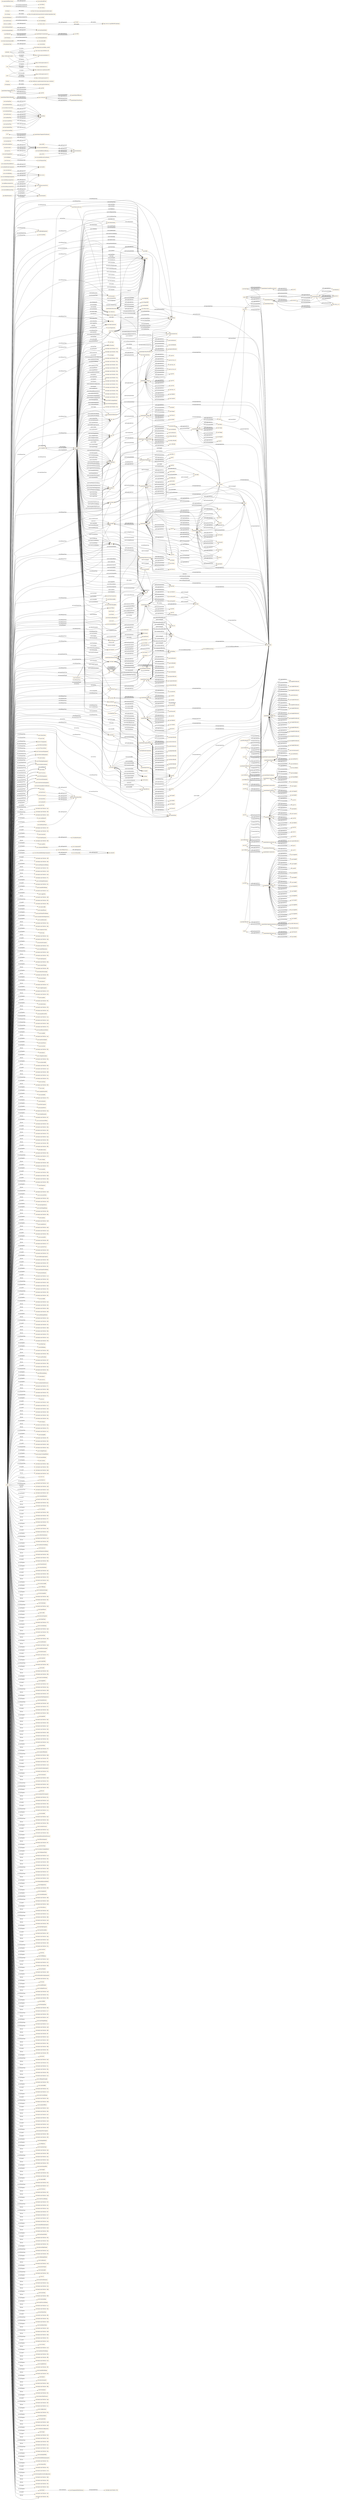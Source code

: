 digraph ar2dtool_diagram { 
rankdir=LR;
size="1501"
node [shape = rectangle, color="orange"]; "asset:HVACCoolingMethod" "asset:LightingEquipment" "asset:GasMeter" "asset:HVACHeatingMethod" "asset:ElectricalCircuit" "asset:DuctConnection" "asset:WaterMeter" "asset:Sink" "asset:ICTEquipment" "asset:ElectricityMeter" "asset:Fan" "asset:Faucet" "asset:ThermalMeter" "asset:Boiler" "asset:ElectricalBus" "asset:ConveyanceEquipment" "asset:ElectricalEquipment" "asset:ElectricalPanelboard" "asset:System" "asset:PlumbingEquipment" "asset:ArchitecturalAsset" "asset:HVACMixingBox" "asset:ITRack" "asset:Meter" "asset:Furniture" "asset:HVACEquipment" "asset:SecurityEquipment" "asset:PipeConnection" "asset:FireProtectionEquipment" "asset:Generator" "core:Premises" "core:Capability" "core:Observation" "core:Asset" "core:Level" "core:RealEstateComponent" "core:PropertySet" "core:Space" "core:Device" "core:Sensor" "geo:Geometry" "core:Type" "core:Building" "core:RealEstate" "core:Event" "core:GeoReferenceOrigo" "core:DataSchema" "core:BuildingComponent" "core:PremisesType" "core:LogicalDevice" "core:MeasurementUnit" "core:Agent" "core:Collection" "core:Room" "core:QuantityKind" "core:SensorInterface" "core:Document" "qudt:Unit" "qudt:QuantityKind" ; /*classes style*/
	"geo:asGML" -> "geo:hasSerialization" [ label = "rdfs:subPropertyOf" ];
	"unit:FC" -> "quantitykind:Illuminance" [ label = "qudt:hasQuantityKind" ];
	"unit:IN" -> "quantitykind:Distance" [ label = "qudt:hasQuantityKind" ];
	"unit:IN" -> "quantitykind:Length" [ label = "qudt:hasQuantityKind" ];
	"unit:MI-PER-SEC" -> "quantitykind:Velocity" [ label = "qudt:hasQuantityKind" ];
	"unit:REV" -> "quantitykind:Angle" [ label = "qudt:hasQuantityKind" ];
	"unit:T" -> "quantitykind:MagneticFluxDensity" [ label = "qudt:hasQuantityKind" ];
	"core:hasStopTime" -> "core:hasTime" [ label = "rdfs:subPropertyOf" ];
	"unit:GigaJ" -> "quantitykind:Energy" [ label = "qudt:hasQuantityKind" ];
	"core:hasGeonamesId" -> "core:hasLocationAttribute" [ label = "rdfs:subPropertyOf" ];
	"core:containsMountedDevice" -> "core:hasPart" [ label = "rdfs:subPropertyOf" ];
	"unit:YobiBIT" -> "quantitykind:DataSize" [ label = "qudt:hasQuantityKind" ];
	"unit:TebiBYTE-PER-SEC" -> "quantitykind:DataRate" [ label = "qudt:hasQuantityKind" ];
	"quantitykind:RelativeHumidity" -> "unit:UNITLESS" [ label = "qudt:applicableUnit" ];
	"unit:GAL_US" -> "quantitykind:Volume" [ label = "qudt:hasQuantityKind" ];
	"unit:BIT-PER-SEC" -> "quantitykind:DataRate" [ label = "qudt:hasQuantityKind" ];
	"unit:KiloGM-PER-HR" -> "xsd:double" [ label = "owl:equivalentClass" ];
	"unit:KiloGM-PER-HR" -> "quantitykind:MassFlowRate" [ label = "qudt:hasQuantityKind" ];
	"core:hasDeletedTime" -> "core:hasTime" [ label = "rdfs:subPropertyOf" ];
	"unit:REV-PER-SEC2" -> "quantitykind:AngularAcceleration" [ label = "qudt:hasQuantityKind" ];
	"unit:DEG_F" -> "quantitykind:Temperature" [ label = "qudt:hasQuantityKind" ];
	"core:hasObservationTime" -> "core:hasTime" [ label = "rdfs:subPropertyOf" ];
	"quantitykind:SoundPressureLevel" -> "unit:B" [ label = "qudt:applicableUnit" ];
	"quantitykind:SoundPressureLevel" -> "unit:DeciB" [ label = "qudt:applicableUnit" ];
	"core:servesBuildingComponent" -> "core:serves" [ label = "rdfs:subPropertyOf" ];
	"unit:RAD" -> "quantitykind:Angle" [ label = "qudt:hasQuantityKind" ];
	"unit:MilliM3" -> "quantitykind:Volume" [ label = "qudt:hasQuantityKind" ];
	"core:hasLittera" -> "core:hasAuxiliaryData" [ label = "rdfs:subPropertyOf" ];
	"quantitykind:Volume" -> "unit:CentiM3" [ label = "qudt:applicableUnit" ];
	"quantitykind:Volume" -> "unit:MilliM3" [ label = "qudt:applicableUnit" ];
	"quantitykind:Volume" -> "unit:IN3" [ label = "qudt:applicableUnit" ];
	"quantitykind:Volume" -> "unit:M3" [ label = "qudt:applicableUnit" ];
	"quantitykind:Volume" -> "unit:OZ_VOL_US" [ label = "qudt:applicableUnit" ];
	"quantitykind:Volume" -> "unit:GAL_UK" [ label = "qudt:applicableUnit" ];
	"quantitykind:Volume" -> "unit:OZ_VOL_UK" [ label = "qudt:applicableUnit" ];
	"quantitykind:Volume" -> "unit:FT3" [ label = "qudt:applicableUnit" ];
	"quantitykind:Volume" -> "unit:L" [ label = "qudt:applicableUnit" ];
	"quantitykind:Volume" -> "unit:GAL_US" [ label = "qudt:applicableUnit" ];
	"quantitykind:Volume" -> "unit:YD3" [ label = "qudt:applicableUnit" ];
	"unit:HR" -> "xsd:double" [ label = "owl:equivalentClass" ];
	"unit:HR" -> "quantitykind:Time" [ label = "qudt:hasQuantityKind" ];
	"quantitykind:Thrust" -> "unit:N" [ label = "qudt:applicableUnit" ];
	"quantitykind:Thrust" -> "unit:TON_F_US" [ label = "qudt:applicableUnit" ];
	"quantitykind:Thrust" -> "unit:OZ_F" [ label = "qudt:applicableUnit" ];
	"quantitykind:Thrust" -> "unit:LB_F" [ label = "qudt:applicableUnit" ];
	"unit:OZ_VOL_UK" -> "quantitykind:Volume" [ label = "qudt:hasQuantityKind" ];
	"asset:EquipmentFeedSubstance" -> "-49195afb:18cd7385304:-7ffc" [ label = "owl:equivalentClass" ];
	"quantitykind:MagneticFlux" -> "unit:WB" [ label = "qudt:applicableUnit" ];
	"quantitykind:MagneticFlux" -> "unit:MX" [ label = "qudt:applicableUnit" ];
	"quantitykind:MagneticFluxDensity" -> "unit:T" [ label = "qudt:applicableUnit" ];
	"dc:language" -> "http://www.ietf.org/rfc/rfc4646.txt" [ label = "rdfs:seeAlso" ];
	"unit:WB" -> "quantitykind:MagneticFlux" [ label = "qudt:hasQuantityKind" ];
	"unit:BIT" -> "quantitykind:DataSize" [ label = "qudt:hasQuantityKind" ];
	"unit:DEG-PER-SEC" -> "quantitykind:AngularVelocity" [ label = "qudt:hasQuantityKind" ];
	"unit:FT" -> "quantitykind:Length" [ label = "qudt:hasQuantityKind" ];
	"unit:FT" -> "quantitykind:Distance" [ label = "qudt:hasQuantityKind" ];
	"unit:KiloJ" -> "quantitykind:Energy" [ label = "qudt:hasQuantityKind" ];
	"unit:KiloJ" -> "xsd:double" [ label = "owl:equivalentClass" ];
	"unit:SEC" -> "xsd:double" [ label = "owl:equivalentClass" ];
	"unit:SEC" -> "quantitykind:Time" [ label = "qudt:hasQuantityKind" ];
	"core:hasZipCode" -> "core:hasLocationAttribute" [ label = "rdfs:subPropertyOf" ];
	"unit:ExbiBYTE" -> "quantitykind:DataSize" [ label = "qudt:hasQuantityKind" ];
	"core:hasComment" -> "core:hasAuxiliaryData" [ label = "rdfs:subPropertyOf" ];
	"quantitykind:Resistance" -> "unit:OHM" [ label = "qudt:applicableUnit" ];
	"quantitykind:Resistance" -> "unit:MilliOHM" [ label = "qudt:applicableUnit" ];
	"quantitykind:Resistance" -> "unit:KiloOHM" [ label = "qudt:applicableUnit" ];
	"quantitykind:Resistance" -> "quantitykind:ElectricCurrent" [ label = "rdfs:seeAlso" ];
	"quantitykind:Resistance" -> "unit:MegaOHM" [ label = "qudt:applicableUnit" ];
	"unit:N-M" -> "xsd:double" [ label = "owl:equivalentClass" ];
	"unit:N-M" -> "quantitykind:Torque" [ label = "qudt:hasQuantityKind" ];
	"unit:N-M" -> "unit:J" [ label = "qudt:exactMatch" ];
	"unit:MegaJ" -> "quantitykind:Energy" [ label = "qudt:hasQuantityKind" ];
	"dc:type" -> "http://dublincore.org/documents/dcmi-type-vocabulary/" [ label = "rdfs:seeAlso" ];
	"unit:M-PER-HR" -> "quantitykind:Velocity" [ label = "qudt:hasQuantityKind" ];
	"quantitykind:Efficiency" -> "unit:UNITLESS" [ label = "qudt:applicableUnit" ];
	"quantitykind:Power" -> "unit:KiloW" [ label = "qudt:applicableUnit" ];
	"quantitykind:Power" -> "unit:MicroW" [ label = "qudt:applicableUnit" ];
	"quantitykind:Power" -> "unit:MegaW" [ label = "qudt:applicableUnit" ];
	"quantitykind:Power" -> "unit:W" [ label = "qudt:applicableUnit" ];
	"quantitykind:Power" -> "unit:GigaW" [ label = "qudt:applicableUnit" ];
	"quantitykind:Power" -> "unit:MilliW" [ label = "qudt:applicableUnit" ];
	"quantitykind:Power" -> "unit:HP" [ label = "qudt:applicableUnit" ];
	"unit:LB_F" -> "quantitykind:Force" [ label = "qudt:hasQuantityKind" ];
	"unit:LB_F" -> "quantitykind:Thrust" [ label = "qudt:hasQuantityKind" ];
	"unit:BYTE-PER-SEC" -> "quantitykind:DataRate" [ label = "qudt:hasQuantityKind" ];
	"unit:BYTE-PER-SEC" -> "xsd:double" [ label = "owl:equivalentClass" ];
	"core:hasPostalAddress" -> "core:hasLocationAttribute" [ label = "rdfs:subPropertyOf" ];
	"unit:IN_HG" -> "quantitykind:Pressure" [ label = "qudt:hasQuantityKind" ];
	"unit:IN_H2O" -> "quantitykind:Pressure" [ label = "qudt:hasQuantityKind" ];
	"core:hasPointInTime" -> "core:hasTime" [ label = "rdfs:subPropertyOf" ];
	"metadata:" -> "https://opensource.org/licenses/MIT" [ label = "cc:license" ];
	"metadata:" -> "http://bloody-byte.net/rdf/dc_owl2dl/" [ label = "dc:source" ];
	"metadata:" -> "https://w3id.org/rec/metadata/3.3/" [ label = "owl:versionIRI" ];
	"metadata:" -> "vann:vann-vocab-20050401.rdf" [ label = "dc:source" ];
	"quantitykind:Luminance" -> "unit:CD-PER-M2" [ label = "qudt:applicableUnit" ];
	"core:qkMeasurementUnit" -> "core:hasMeasurementUnit" [ label = "rdfs:subPropertyOf" ];
	"core:premisesType" -> "core:hasType" [ label = "rdfs:subPropertyOf" ];
	"core:observationGeneratedBy" -> "core:producedBy" [ label = "rdfs:subPropertyOf" ];
	"unit:J" -> "quantitykind:Energy" [ label = "qudt:hasQuantityKind" ];
	"unit:J" -> "unit:N-M" [ label = "qudt:exactMatch" ];
	"unit:CD" -> "quantitykind:LuminousIntensity" [ label = "qudt:hasQuantityKind" ];
	"unit:CD" -> "xsd:double" [ label = "owl:equivalentClass" ];
	"unit:ExbiBIT-PER-SEC" -> "quantitykind:DataRate" [ label = "qudt:hasQuantityKind" ];
	"quantitykind:Voltage" -> "unit:V" [ label = "qudt:applicableUnit" ];
	"quantitykind:Voltage" -> "unit:MilliV" [ label = "qudt:applicableUnit" ];
	"quantitykind:Voltage" -> "unit:MicroV" [ label = "qudt:applicableUnit" ];
	"quantitykind:Voltage" -> "unit:KiloV" [ label = "qudt:applicableUnit" ];
	"quantitykind:Voltage" -> "unit:MegaV" [ label = "qudt:applicableUnit" ];
	"unit:MI2" -> "quantitykind:Area" [ label = "qudt:hasQuantityKind" ];
	"unit:M-PER-SEC" -> "quantitykind:Velocity" [ label = "qudt:hasQuantityKind" ];
	"unit:M-PER-SEC" -> "xsd:double" [ label = "owl:equivalentClass" ];
	"core:hasGeoReferenceBearing" -> "geo:hasSerialization" [ label = "rdfs:subPropertyOf" ];
	"unit:DEG" -> "quantitykind:Angle" [ label = "qudt:hasQuantityKind" ];
	"unit:DEG" -> "xsd:double" [ label = "owl:equivalentClass" ];
	"unit:LB-PER-FT3" -> "quantitykind:Density" [ label = "qudt:hasQuantityKind" ];
	"unit:MicroGM" -> "quantitykind:Mass" [ label = "qudt:hasQuantityKind" ];
	"unit:MicroV" -> "quantitykind:Voltage" [ label = "qudt:hasQuantityKind" ];
	"unit:IN2" -> "quantitykind:Area" [ label = "qudt:hasQuantityKind" ];
	"core:deviceMeasurementUnit" -> "core:hasMeasurementUnit" [ label = "rdfs:subPropertyOf" ];
	"core:hasDuration" -> "core:hasTime" [ label = "rdfs:subPropertyOf" ];
	"unit:REV-PER-SEC" -> "quantitykind:AngularVelocity" [ label = "qudt:hasQuantityKind" ];
	"core:hasCountry" -> "core:hasLocationAttribute" [ label = "rdfs:subPropertyOf" ];
	"core:hasCity" -> "core:hasLocationAttribute" [ label = "rdfs:subPropertyOf" ];
	"unit:L-PER-SEC" -> "xsd:double" [ label = "owl:equivalentClass" ];
	"unit:L-PER-SEC" -> "quantitykind:VolumeFlowRate" [ label = "qudt:hasQuantityKind" ];
	"quantitykind:Density" -> "unit:GM-PER-M3" [ label = "qudt:applicableUnit" ];
	"quantitykind:Density" -> "unit:LB-PER-FT3" [ label = "qudt:applicableUnit" ];
	"quantitykind:Density" -> "unit:GM-PER-DeciM3" [ label = "qudt:applicableUnit" ];
	"quantitykind:Density" -> "unit:LB-PER-YD3" [ label = "qudt:applicableUnit" ];
	"quantitykind:Density" -> "unit:KiloGM-PER-M3" [ label = "qudt:applicableUnit" ];
	"quantitykind:Mass" -> "unit:KiloGM" [ label = "qudt:applicableUnit" ];
	"quantitykind:Mass" -> "unit:GM" [ label = "qudt:applicableUnit" ];
	"quantitykind:Mass" -> "unit:MicroGM" [ label = "qudt:applicableUnit" ];
	"quantitykind:Mass" -> "unit:MilliGM" [ label = "qudt:applicableUnit" ];
	"quantitykind:Mass" -> "unit:TONNE" [ label = "qudt:applicableUnit" ];
	"quantitykind:Mass" -> "unit:SLUG" [ label = "qudt:applicableUnit" ];
	"unit:KibiBIT" -> "quantitykind:DataSize" [ label = "qudt:hasQuantityKind" ];
	"unit:PA" -> "quantitykind:Pressure" [ label = "qudt:hasQuantityKind" ];
	"core:hasReadTime" -> "core:hasTime" [ label = "rdfs:subPropertyOf" ];
	"unit:DEG-PER-SEC2" -> "quantitykind:AngularAcceleration" [ label = "qudt:hasQuantityKind" ];
	"quantitykind:Time" -> "unit:MilliSEC" [ label = "qudt:applicableUnit" ];
	"quantitykind:Time" -> "unit:SEC" [ label = "qudt:applicableUnit" ];
	"quantitykind:Time" -> "unit:DAY" [ label = "qudt:applicableUnit" ];
	"quantitykind:Time" -> "unit:MicroSEC" [ label = "qudt:applicableUnit" ];
	"quantitykind:Time" -> "unit:HR" [ label = "qudt:applicableUnit" ];
	"quantitykind:Time" -> "unit:MIN" [ label = "qudt:applicableUnit" ];
	"quantitykind:Time" -> "unit:YR" [ label = "qudt:applicableUnit" ];
	"quantitykind:Time" -> "unit:NanoSEC" [ label = "qudt:applicableUnit" ];
	"core:hasCreatedTime" -> "core:hasTime" [ label = "rdfs:subPropertyOf" ];
	"asset:headCapacity" -> "owl:topDataProperty" [ label = "rdfs:subPropertyOf" ];
	"unit:KiloV" -> "quantitykind:Voltage" [ label = "qudt:hasQuantityKind" ];
	"core:" -> "https://realestatecore.io" [ label = "rdfs:seeAlso" ];
	"core:" -> "https://w3id.org/rec/units/3.3/" [ label = "owl:imports" ];
	"core:" -> "https://w3id.org/rec/metadata/3.3/" [ label = "owl:imports" ];
	"core:" -> "https://w3id.org/rec/core/3.3/" [ label = "owl:versionIRI" ];
	"core:" -> "https://opensource.org/licenses/MIT" [ label = "cc:license" ];
	"unit:GibiBIT" -> "quantitykind:DataSize" [ label = "qudt:hasQuantityKind" ];
	"unit:DEG-PER-MIN" -> "quantitykind:AngularVelocity" [ label = "qudt:hasQuantityKind" ];
	"unit:ZebiBYTE-PER-SEC" -> "quantitykind:DataRate" [ label = "qudt:hasQuantityKind" ];
	"core:Presence" -> "core:BooleanDetection" [ label = "core:hasMeasurementUnit" ];
	"quantitykind:Temperature" -> "unit:K" [ label = "qudt:applicableUnit" ];
	"quantitykind:Temperature" -> "unit:DEG_F" [ label = "qudt:applicableUnit" ];
	"quantitykind:Temperature" -> "unit:DEG_C" [ label = "qudt:applicableUnit" ];
	"unit:KN" -> "quantitykind:Velocity" [ label = "qudt:hasQuantityKind" ];
	"unit:ZebiBIT-PER-SEC" -> "quantitykind:DataRate" [ label = "qudt:hasQuantityKind" ];
	"unit:KiloPA" -> "xsd:double" [ label = "owl:equivalentClass" ];
	"unit:KiloPA" -> "unit:PA" [ label = "qudt:isScalingOf" ];
	"unit:KiloPA" -> "quantitykind:Pressure" [ label = "qudt:hasQuantityKind" ];
	"unit:MIN" -> "xsd:double" [ label = "owl:equivalentClass" ];
	"unit:MIN" -> "quantitykind:Time" [ label = "qudt:hasQuantityKind" ];
	"core:hasStartTime" -> "core:hasTime" [ label = "rdfs:subPropertyOf" ];
	"quantitykind:AngularVelocity" -> "unit:DEG-PER-SEC" [ label = "qudt:applicableUnit" ];
	"quantitykind:AngularVelocity" -> "unit:REV-PER-MIN" [ label = "qudt:applicableUnit" ];
	"quantitykind:AngularVelocity" -> "unit:RAD-PER-SEC" [ label = "qudt:applicableUnit" ];
	"quantitykind:AngularVelocity" -> "unit:DEG-PER-HR" [ label = "qudt:applicableUnit" ];
	"quantitykind:AngularVelocity" -> "unit:REV-PER-HR" [ label = "qudt:applicableUnit" ];
	"quantitykind:AngularVelocity" -> "unit:RAD-PER-MIN" [ label = "qudt:applicableUnit" ];
	"quantitykind:AngularVelocity" -> "unit:RAD-PER-HR" [ label = "qudt:applicableUnit" ];
	"quantitykind:AngularVelocity" -> "unit:REV-PER-SEC" [ label = "qudt:applicableUnit" ];
	"quantitykind:AngularVelocity" -> "unit:DEG-PER-MIN" [ label = "qudt:applicableUnit" ];
	"geo:asWKT" -> "geo:hasSerialization" [ label = "rdfs:subPropertyOf" ];
	"unit:MegaV" -> "quantitykind:Voltage" [ label = "qudt:hasQuantityKind" ];
	"quantitykind:Energy" -> "unit:MegaEV" [ label = "qudt:applicableUnit" ];
	"quantitykind:Energy" -> "unit:GigaJ" [ label = "qudt:applicableUnit" ];
	"quantitykind:Energy" -> "unit:J" [ label = "qudt:applicableUnit" ];
	"quantitykind:Energy" -> "unit:MegaJ" [ label = "qudt:applicableUnit" ];
	"quantitykind:Energy" -> "unit:KiloW-HR" [ label = "qudt:applicableUnit" ];
	"quantitykind:Energy" -> "unit:EV" [ label = "qudt:applicableUnit" ];
	"quantitykind:Energy" -> "unit:KiloJ" [ label = "qudt:applicableUnit" ];
	"https://w3id.org/rec/units/" -> "https://w3id.org/rec/metadata/3.3/" [ label = "owl:imports" ];
	"https://w3id.org/rec/units/" -> "https://w3id.org/rec/units/3.3/" [ label = "owl:versionIRI" ];
	"core:hasRealEstateComponent" -> "core:hasPart" [ label = "rdfs:subPropertyOf" ];
	"unit:YR" -> "quantitykind:Time" [ label = "qudt:hasQuantityKind" ];
	"unit:RAD-PER-SEC" -> "quantitykind:AngularVelocity" [ label = "qudt:hasQuantityKind" ];
	"unit:RAD-PER-SEC" -> "xsd:double" [ label = "owl:equivalentClass" ];
	"unit:M3-PER-SEC" -> "quantitykind:VolumeFlowRate" [ label = "qudt:hasQuantityKind" ];
	"unit:W-PER-M2" -> "xsd:double" [ label = "owl:equivalentClass" ];
	"unit:W-PER-M2" -> "quantitykind:Irradiance" [ label = "qudt:hasQuantityKind" ];
	"unit:K" -> "quantitykind:Temperature" [ label = "qudt:hasQuantityKind" ];
	"quantitykind:DataRate" -> "unit:MebiBIT-PER-SEC" [ label = "qudt:applicableUnit" ];
	"quantitykind:DataRate" -> "unit:ExbiBYTE-PER-SEC" [ label = "qudt:applicableUnit" ];
	"quantitykind:DataRate" -> "unit:YobiBIT-PER-SEC" [ label = "qudt:applicableUnit" ];
	"quantitykind:DataRate" -> "unit:BIT-PER-SEC" [ label = "qudt:applicableUnit" ];
	"quantitykind:DataRate" -> "unit:TebiBYTE-PER-SEC" [ label = "qudt:applicableUnit" ];
	"quantitykind:DataRate" -> "unit:KibiBIT-PER-SEC" [ label = "qudt:applicableUnit" ];
	"quantitykind:DataRate" -> "unit:MebiBYTE-PER-SEC" [ label = "qudt:applicableUnit" ];
	"quantitykind:DataRate" -> "unit:KibiBYTE-PER-SEC" [ label = "qudt:applicableUnit" ];
	"quantitykind:DataRate" -> "unit:GibiBYTE-PER-SEC" [ label = "qudt:applicableUnit" ];
	"quantitykind:DataRate" -> "unit:TebiBIT-PER-SEC" [ label = "qudt:applicableUnit" ];
	"quantitykind:DataRate" -> "unit:ZebiBIT-PER-SEC" [ label = "qudt:applicableUnit" ];
	"quantitykind:DataRate" -> "unit:YobiBYTE-PER-SEC" [ label = "qudt:applicableUnit" ];
	"quantitykind:DataRate" -> "unit:GibiBIT-PER-SEC" [ label = "qudt:applicableUnit" ];
	"quantitykind:DataRate" -> "unit:BYTE-PER-SEC" [ label = "qudt:applicableUnit" ];
	"quantitykind:DataRate" -> "unit:ZebiBYTE-PER-SEC" [ label = "qudt:applicableUnit" ];
	"quantitykind:DataRate" -> "unit:ExbiBIT-PER-SEC" [ label = "qudt:applicableUnit" ];
	"unit:MI-PER-HR" -> "quantitykind:Velocity" [ label = "qudt:hasQuantityKind" ];
	"unit:V" -> "quantitykind:Voltage" [ label = "qudt:hasQuantityKind" ];
	"unit:V" -> "xsd:double" [ label = "owl:equivalentClass" ];
	"unit:GM-PER-SEC" -> "quantitykind:MassFlowRate" [ label = "qudt:hasQuantityKind" ];
	"unit:GM-PER-M3" -> "quantitykind:Density" [ label = "qudt:hasQuantityKind" ];
	"unit:GM-PER-DeciM3" -> "quantitykind:Density" [ label = "qudt:hasQuantityKind" ];
	"quantitykind:Length" -> "unit:MicroM" [ label = "qudt:applicableUnit" ];
	"quantitykind:Length" -> "unit:YD" [ label = "qudt:applicableUnit" ];
	"quantitykind:Length" -> "unit:MilliM" [ label = "qudt:applicableUnit" ];
	"quantitykind:Length" -> "unit:M" [ label = "qudt:applicableUnit" ];
	"quantitykind:Length" -> "unit:MI" [ label = "qudt:applicableUnit" ];
	"quantitykind:Length" -> "unit:FT" [ label = "qudt:applicableUnit" ];
	"quantitykind:Length" -> "unit:NanoM" [ label = "qudt:applicableUnit" ];
	"quantitykind:Length" -> "unit:CentiM" [ label = "qudt:applicableUnit" ];
	"quantitykind:Length" -> "unit:IN" [ label = "qudt:applicableUnit" ];
	"quantitykind:Length" -> "unit:MI_N" [ label = "qudt:applicableUnit" ];
	"quantitykind:Length" -> "unit:AU" [ label = "qudt:applicableUnit" ];
	"quantitykind:Length" -> "unit:KiloM" [ label = "qudt:applicableUnit" ];
	"unit:GigaW" -> "quantitykind:Power" [ label = "qudt:hasQuantityKind" ];
	"unit:MicroA" -> "quantitykind:ElectricCurrent" [ label = "qudt:hasQuantityKind" ];
	"unit:MicroA" -> "unit:A" [ label = "qudt:isScalingOf" ];
	"unit:MebiBYTE" -> "quantitykind:DataSize" [ label = "qudt:hasQuantityKind" ];
	"unit:KiloGM-PER-SEC" -> "quantitykind:MassFlowRate" [ label = "qudt:hasQuantityKind" ];
	"quantitykind:Capacitance" -> "unit:NanoFARAD" [ label = "qudt:applicableUnit" ];
	"quantitykind:Capacitance" -> "unit:MilliFARAD" [ label = "qudt:applicableUnit" ];
	"quantitykind:Capacitance" -> "unit:FARAD" [ label = "qudt:applicableUnit" ];
	"quantitykind:Capacitance" -> "unit:MicroFARAD" [ label = "qudt:applicableUnit" ];
	"quantitykind:Capacitance" -> "unit:PicoFARAD" [ label = "qudt:applicableUnit" ];
	"core:hasGeoReferenceOrigo" -> "geo:hasGeometry" [ label = "rdfs:subPropertyOf" ];
	"unit:PERCENT" -> "quantitykind:Concentration" [ label = "qudt:hasQuantityKind" ];
	"unit:ARCSEC" -> "unit:ARCSEC" [ label = "qudt:exactMatch" ];
	"unit:ARCSEC" -> "quantitykind:Angle" [ label = "qudt:hasQuantityKind" ];
	"unit:MilliV" -> "quantitykind:Voltage" [ label = "qudt:hasQuantityKind" ];
	"unit:IN3" -> "quantitykind:Volume" [ label = "qudt:hasQuantityKind" ];
	"unit:MicroW" -> "quantitykind:Power" [ label = "qudt:hasQuantityKind" ];
	"unit:SLUG" -> "quantitykind:Mass" [ label = "qudt:hasQuantityKind" ];
	"unit:TebiBIT" -> "quantitykind:DataSize" [ label = "qudt:hasQuantityKind" ];
	"unit:MilliL-PER-HR" -> "quantitykind:VolumeFlowRate" [ label = "qudt:hasQuantityKind" ];
	"unit:MicroSEC" -> "unit:SEC" [ label = "qudt:isScalingOf" ];
	"unit:MicroSEC" -> "quantitykind:Time" [ label = "qudt:hasQuantityKind" ];
	"unit:BAR" -> "quantitykind:Pressure" [ label = "qudt:hasQuantityKind" ];
	"unit:NanoSEC" -> "quantitykind:Time" [ label = "qudt:hasQuantityKind" ];
	"unit:NanoSEC" -> "unit:SEC" [ label = "qudt:isScalingOf" ];
	"core:eventQuantityKind" -> "core:hasQuantityKind" [ label = "rdfs:subPropertyOf" ];
	"unit:MI_N" -> "quantitykind:Length" [ label = "qudt:hasQuantityKind" ];
	"unit:MI_N" -> "quantitykind:Distance" [ label = "qudt:hasQuantityKind" ];
	"unit:L-PER-HR" -> "quantitykind:VolumeFlowRate" [ label = "qudt:hasQuantityKind" ];
	"unit:MilliM_HG" -> "quantitykind:Pressure" [ label = "qudt:hasQuantityKind" ];
	"unit:DEG-PER-HR" -> "quantitykind:AngularVelocity" [ label = "qudt:hasQuantityKind" ];
	"quantitykind:VolumeFlowRate" -> "unit:MilliL-PER-SEC" [ label = "qudt:applicableUnit" ];
	"quantitykind:VolumeFlowRate" -> "unit:L-PER-SEC" [ label = "qudt:applicableUnit" ];
	"quantitykind:VolumeFlowRate" -> "unit:MilliL-PER-HR" [ label = "qudt:applicableUnit" ];
	"quantitykind:VolumeFlowRate" -> "unit:M3-PER-SEC" [ label = "qudt:applicableUnit" ];
	"quantitykind:VolumeFlowRate" -> "unit:M3-PER-HR" [ label = "qudt:applicableUnit" ];
	"quantitykind:VolumeFlowRate" -> "unit:L-PER-HR" [ label = "qudt:applicableUnit" ];
	"unit:REV-PER-HR" -> "quantitykind:AngularVelocity" [ label = "qudt:hasQuantityKind" ];
	"unit:UNITLESS" -> "quantitykind:PowerFactor" [ label = "qudt:hasQuantityKind" ];
	"unit:UNITLESS" -> "quantitykind:Efficiency" [ label = "qudt:hasQuantityKind" ];
	"unit:UNITLESS" -> "quantitykind:RelativeHumidity" [ label = "qudt:hasQuantityKind" ];
	"unit:REV-PER-MIN" -> "xsd:double" [ label = "owl:equivalentClass" ];
	"unit:REV-PER-MIN" -> "quantitykind:AngularVelocity" [ label = "qudt:hasQuantityKind" ];
	"unit:MilliSEC" -> "unit:SEC" [ label = "qudt:isScalingOf" ];
	"unit:MilliSEC" -> "quantitykind:Time" [ label = "qudt:hasQuantityKind" ];
	"unit:ExbiBYTE-PER-SEC" -> "quantitykind:DataRate" [ label = "qudt:hasQuantityKind" ];
	"unit:KibiBYTE" -> "quantitykind:DataSize" [ label = "qudt:hasQuantityKind" ];
	"dcterms:date" -> "dc:date" [ label = "rdfs:subPropertyOf" ];
	"dcterms:date" -> "http://www.w3.org/TR/NOTE-datetime" [ label = "rdfs:seeAlso" ];
	"unit:KiloA" -> "quantitykind:ElectricCurrent" [ label = "qudt:hasQuantityKind" ];
	"unit:KiloA" -> "unit:A" [ label = "qudt:isScalingOf" ];
	"core:AreaPresence" -> "core:NumPeople" [ label = "core:hasMeasurementUnit" ];
	"unit:MX" -> "quantitykind:MagneticFlux" [ label = "qudt:hasQuantityKind" ];
	"unit:KiloW" -> "xsd:double" [ label = "owl:equivalentClass" ];
	"unit:KiloW" -> "quantitykind:Power" [ label = "qudt:hasQuantityKind" ];
	"unit:FT2" -> "quantitykind:Area" [ label = "qudt:hasQuantityKind" ];
	"unit:GM" -> "quantitykind:Mass" [ label = "qudt:hasQuantityKind" ];
	"core:hasUpdatedTime" -> "core:hasTime" [ label = "rdfs:subPropertyOf" ];
	"quantitykind:LuminousFlux" -> "unit:LM" [ label = "qudt:applicableUnit" ];
	"unit:CentiM-PER-SEC2" -> "quantitykind:Acceleration" [ label = "qudt:hasQuantityKind" ];
	"unit:NanoFARAD" -> "quantitykind:Capacitance" [ label = "qudt:hasQuantityKind" ];
	"unit:TONNE" -> "quantitykind:Mass" [ label = "qudt:hasQuantityKind" ];
	"unit:DEG_C" -> "quantitykind:Temperature" [ label = "qudt:hasQuantityKind" ];
	"unit:DEG_C" -> "xsd:double" [ label = "owl:equivalentClass" ];
	"geo:defaultGeometry" -> "geo:hasGeometry" [ label = "rdfs:subPropertyOf" ];
	"unit:GibiBIT-PER-SEC" -> "quantitykind:DataRate" [ label = "qudt:hasQuantityKind" ];
	"unit:MegaW" -> "quantitykind:Power" [ label = "qudt:hasQuantityKind" ];
	"unit:PPM" -> "quantitykind:Concentration" [ label = "qudt:hasQuantityKind" ];
	"core:ActiveEnergyL1" -> "core:Watt" [ label = "core:hasMeasurementUnit" ];
	"unit:LB-PER-YD3" -> "quantitykind:Density" [ label = "qudt:hasQuantityKind" ];
	"unit:KiloOHM" -> "quantitykind:Resistance" [ label = "qudt:hasQuantityKind" ];
	"unit:KiloM-PER-SEC" -> "quantitykind:Velocity" [ label = "qudt:hasQuantityKind" ];
	"unit:HZ" -> "xsd:double" [ label = "owl:equivalentClass" ];
	"unit:HZ" -> "quantitykind:Frequency" [ label = "qudt:hasQuantityKind" ];
	"unit:OZ_VOL_US" -> "quantitykind:Volume" [ label = "qudt:hasQuantityKind" ];
	"unit:M2" -> "xsd:double" [ label = "owl:equivalentClass" ];
	"unit:M2" -> "quantitykind:Area" [ label = "qudt:hasQuantityKind" ];
	"unit:FARAD" -> "quantitykind:Capacitance" [ label = "qudt:hasQuantityKind" ];
	"unit:FARAD" -> "xsd:double" [ label = "owl:equivalentClass" ];
	"unit:A" -> "xsd:double" [ label = "owl:equivalentClass" ];
	"unit:A" -> "quantitykind:ElectricCurrent" [ label = "qudt:hasQuantityKind" ];
	"core:servesDevice" -> "core:serves" [ label = "rdfs:subPropertyOf" ];
	"unit:ExbiBIT" -> "quantitykind:DataSize" [ label = "qudt:hasQuantityKind" ];
	"quantitykind:Acceleration" -> "unit:G" [ label = "qudt:applicableUnit" ];
	"quantitykind:Acceleration" -> "unit:CentiM-PER-SEC2" [ label = "qudt:applicableUnit" ];
	"quantitykind:Acceleration" -> "unit:M-PER-SEC2" [ label = "qudt:applicableUnit" ];
	"unit:LUX" -> "quantitykind:Illuminance" [ label = "qudt:hasQuantityKind" ];
	"unit:LUX" -> "xsd:double" [ label = "owl:equivalentClass" ];
	"unit:KiloW-HR" -> "xsd:double" [ label = "owl:equivalentClass" ];
	"unit:KiloW-HR" -> "quantitykind:Energy" [ label = "qudt:hasQuantityKind" ];
	"unit:KiloGM" -> "xsd:double" [ label = "owl:equivalentClass" ];
	"unit:KiloGM" -> "quantitykind:Mass" [ label = "qudt:hasQuantityKind" ];
	"unit:L" -> "xsd:double" [ label = "owl:equivalentClass" ];
	"unit:L" -> "quantitykind:Volume" [ label = "qudt:hasQuantityKind" ];
	"core:hasLocationAttribute" -> "geo:hasSerialization" [ label = "rdfs:subPropertyOf" ];
	"quantitykind:Angle" -> "unit:RAD" [ label = "qudt:applicableUnit" ];
	"quantitykind:Angle" -> "unit:REV" [ label = "qudt:applicableUnit" ];
	"quantitykind:Angle" -> "unit:DEG" [ label = "qudt:applicableUnit" ];
	"quantitykind:Angle" -> "unit:ARCSEC" [ label = "qudt:applicableUnit" ];
	"quantitykind:Angle" -> "unit:ARCMIN" [ label = "qudt:applicableUnit" ];
	"unit:S-PER-M" -> "quantitykind:Conductivity" [ label = "qudt:hasQuantityKind" ];
	"unit:S-PER-M" -> "xsd:double" [ label = "owl:equivalentClass" ];
	"core:deviceQuantityKind" -> "core:hasQuantityKind" [ label = "rdfs:subPropertyOf" ];
	"unit:W" -> "xsd:double" [ label = "owl:equivalentClass" ];
	"unit:W" -> "quantitykind:Power" [ label = "qudt:hasQuantityKind" ];
	"core:componentOfBuilding" -> "core:componentOf" [ label = "rdfs:subPropertyOf" ];
	"unit:RAD-PER-MIN" -> "quantitykind:AngularVelocity" [ label = "qudt:hasQuantityKind" ];
	"unit:GAL_UK" -> "quantitykind:Volume" [ label = "qudt:hasQuantityKind" ];
	"core:eventMeasurementUnit" -> "core:hasMeasurementUnit" [ label = "rdfs:subPropertyOf" ];
	"unit:MilliA" -> "quantitykind:ElectricCurrent" [ label = "qudt:hasQuantityKind" ];
	"unit:MilliA" -> "unit:A" [ label = "qudt:isScalingOf" ];
	"unit:MilliFARAD" -> "quantitykind:Capacitance" [ label = "qudt:hasQuantityKind" ];
	"quantitykind:Velocity" -> "unit:KiloM-PER-SEC" [ label = "qudt:applicableUnit" ];
	"quantitykind:Velocity" -> "unit:M-PER-HR" [ label = "qudt:applicableUnit" ];
	"quantitykind:Velocity" -> "unit:KN" [ label = "qudt:applicableUnit" ];
	"quantitykind:Velocity" -> "unit:CentiM-PER-SEC" [ label = "qudt:applicableUnit" ];
	"quantitykind:Velocity" -> "unit:MI-PER-SEC" [ label = "qudt:applicableUnit" ];
	"quantitykind:Velocity" -> "unit:MI-PER-HR" [ label = "qudt:applicableUnit" ];
	"quantitykind:Velocity" -> "unit:KiloM-PER-HR" [ label = "qudt:applicableUnit" ];
	"quantitykind:Velocity" -> "unit:M-PER-SEC" [ label = "qudt:applicableUnit" ];
	"unit:KiloHZ" -> "quantitykind:Frequency" [ label = "qudt:hasQuantityKind" ];
	"unit:MicroM" -> "quantitykind:Distance" [ label = "qudt:hasQuantityKind" ];
	"unit:MicroM" -> "quantitykind:Length" [ label = "qudt:hasQuantityKind" ];
	"unit:NanoM" -> "quantitykind:Distance" [ label = "qudt:hasQuantityKind" ];
	"unit:NanoM" -> "quantitykind:Length" [ label = "qudt:hasQuantityKind" ];
	"unit:MebiBIT-PER-SEC" -> "quantitykind:DataRate" [ label = "qudt:hasQuantityKind" ];
	"unit:GibiBYTE-PER-SEC" -> "quantitykind:DataRate" [ label = "qudt:hasQuantityKind" ];
	"unit:MilliW" -> "quantitykind:Power" [ label = "qudt:hasQuantityKind" ];
	"unit:KiloM2" -> "quantitykind:Area" [ label = "qudt:hasQuantityKind" ];
	"unit:CD-PER-M2" -> "xsd:double" [ label = "owl:equivalentClass" ];
	"unit:CD-PER-M2" -> "quantitykind:Luminance" [ label = "qudt:hasQuantityKind" ];
	"unit:TON_F_US" -> "quantitykind:Force" [ label = "qudt:hasQuantityKind" ];
	"unit:TON_F_US" -> "quantitykind:Thrust" [ label = "qudt:hasQuantityKind" ];
	"unit:PicoFARAD" -> "quantitykind:Capacitance" [ label = "qudt:hasQuantityKind" ];
	"quantitykind:Conductivity" -> "unit:S-PER-M" [ label = "qudt:applicableUnit" ];
	"quantitykind:Illuminance" -> "unit:LUX" [ label = "qudt:applicableUnit" ];
	"quantitykind:Illuminance" -> "unit:FC" [ label = "qudt:applicableUnit" ];
	"unit:ARCMIN" -> "quantitykind:Angle" [ label = "qudt:hasQuantityKind" ];
	"unit:OHM" -> "xsd:double" [ label = "owl:equivalentClass" ];
	"unit:OHM" -> "quantitykind:Resistance" [ label = "qudt:hasQuantityKind" ];
	"quantitykind:Concentration" -> "unit:PPM" [ label = "qudt:applicableUnit" ];
	"quantitykind:Concentration" -> "unit:PERCENT" [ label = "qudt:applicableUnit" ];
	"core:hasVistingAddress" -> "core:hasLocationAttribute" [ label = "rdfs:subPropertyOf" ];
	"unit:G" -> "quantitykind:Acceleration" [ label = "qudt:hasQuantityKind" ];
	"quantitykind:Area" -> "unit:CentiM2" [ label = "qudt:applicableUnit" ];
	"quantitykind:Area" -> "unit:HA" [ label = "qudt:applicableUnit" ];
	"quantitykind:Area" -> "unit:FT2" [ label = "qudt:applicableUnit" ];
	"quantitykind:Area" -> "unit:MilliM2" [ label = "qudt:applicableUnit" ];
	"quantitykind:Area" -> "unit:KiloM2" [ label = "qudt:applicableUnit" ];
	"quantitykind:Area" -> "unit:MI2" [ label = "qudt:applicableUnit" ];
	"quantitykind:Area" -> "unit:YD2" [ label = "qudt:applicableUnit" ];
	"quantitykind:Area" -> "unit:IN2" [ label = "qudt:applicableUnit" ];
	"quantitykind:Area" -> "unit:M2" [ label = "qudt:applicableUnit" ];
	"quantitykind:Area" -> "unit:AC" [ label = "qudt:applicableUnit" ];
	"unit:MilliL-PER-SEC" -> "quantitykind:VolumeFlowRate" [ label = "qudt:hasQuantityKind" ];
	"quantitykind:PowerFactor" -> "unit:UNITLESS" [ label = "qudt:applicableUnit" ];
	"quantitykind:Frequency" -> "unit:GigaHZ" [ label = "qudt:applicableUnit" ];
	"quantitykind:Frequency" -> "unit:KiloHZ" [ label = "qudt:applicableUnit" ];
	"quantitykind:Frequency" -> "unit:MegaHZ" [ label = "qudt:applicableUnit" ];
	"quantitykind:Frequency" -> "unit:HZ" [ label = "qudt:applicableUnit" ];
	"unit:OZ_F" -> "quantitykind:Thrust" [ label = "qudt:hasQuantityKind" ];
	"unit:OZ_F" -> "quantitykind:Force" [ label = "qudt:hasQuantityKind" ];
	"unit:MegaHZ" -> "quantitykind:Frequency" [ label = "qudt:hasQuantityKind" ];
	"xsd:int" -> "xsd:int" [ label = "owl:equivalentClass" ];
	"unit:KiloM" -> "quantitykind:Length" [ label = "qudt:hasQuantityKind" ];
	"unit:KiloM" -> "quantitykind:Distance" [ label = "qudt:hasQuantityKind" ];
	"unit:GibiBYTE" -> "quantitykind:DataSize" [ label = "qudt:hasQuantityKind" ];
	"dc:date" -> "http://www.w3.org/TR/NOTE-datetime" [ label = "rdfs:seeAlso" ];
	"unit:FT3" -> "quantitykind:Volume" [ label = "qudt:hasQuantityKind" ];
	"unit:MicroH" -> "quantitykind:Inductance" [ label = "qudt:hasQuantityKind" ];
	"unit:MebiBYTE-PER-SEC" -> "quantitykind:DataRate" [ label = "qudt:hasQuantityKind" ];
	"unit:AC" -> "quantitykind:Area" [ label = "qudt:hasQuantityKind" ];
	"core:hasAliasID" -> "core:hasAuxiliaryData" [ label = "rdfs:subPropertyOf" ];
	"unit:GigaHZ" -> "quantitykind:Frequency" [ label = "qudt:hasQuantityKind" ];
	"unit:KiloGM-PER-M3" -> "quantitykind:Density" [ label = "qudt:hasQuantityKind" ];
	"unit:KiloGM-PER-M3" -> "xsd:double" [ label = "owl:equivalentClass" ];
	"unit:PicoC" -> "unit:C" [ label = "prov:wasDerivedFrom" ];
	"unit:PicoC" -> "unit:C" [ label = "qudt:isScalingOf" ];
	"unit:PicoC" -> "qudt:SOU_SI" [ label = "qudt:isDerivedUnitOfSystem" ];
	"unit:PicoC" -> "quantitykind:ElectricCharge" [ label = "qudt:hasQuantityKind" ];
	"unit:HP" -> "xsd:double" [ label = "owl:equivalentClass" ];
	"unit:HP" -> "quantitykind:Power" [ label = "qudt:hasQuantityKind" ];
	"unit:YobiBYTE" -> "quantitykind:DataSize" [ label = "qudt:hasQuantityKind" ];
	"unit:BYTE" -> "xsd:double" [ label = "owl:equivalentClass" ];
	"unit:BYTE" -> "quantitykind:DataSize" [ label = "qudt:hasQuantityKind" ];
	"unit:KibiBIT-PER-SEC" -> "quantitykind:DataRate" [ label = "qudt:hasQuantityKind" ];
	"quantitykind:Distance" -> "unit:IN" [ label = "qudt:applicableUnit" ];
	"quantitykind:Distance" -> "unit:MilliM" [ label = "qudt:applicableUnit" ];
	"quantitykind:Distance" -> "unit:MI" [ label = "qudt:applicableUnit" ];
	"quantitykind:Distance" -> "unit:FT" [ label = "qudt:applicableUnit" ];
	"quantitykind:Distance" -> "unit:CentiM" [ label = "qudt:applicableUnit" ];
	"quantitykind:Distance" -> "unit:AU" [ label = "qudt:applicableUnit" ];
	"quantitykind:Distance" -> "unit:MI_N" [ label = "qudt:applicableUnit" ];
	"quantitykind:Distance" -> "unit:MicroM" [ label = "qudt:applicableUnit" ];
	"quantitykind:Distance" -> "unit:KiloM" [ label = "qudt:applicableUnit" ];
	"quantitykind:Distance" -> "unit:M" [ label = "qudt:applicableUnit" ];
	"quantitykind:Distance" -> "unit:YD" [ label = "qudt:applicableUnit" ];
	"quantitykind:Distance" -> "unit:NanoM" [ label = "qudt:applicableUnit" ];
	"unit:B" -> "quantitykind:SoundPressureLevel" [ label = "qudt:hasQuantityKind" ];
	"unit:GM-PER-HR" -> "quantitykind:MassFlowRate" [ label = "qudt:hasQuantityKind" ];
	"unit:DeciB" -> "quantitykind:SoundPressureLevel" [ label = "qudt:hasQuantityKind" ];
	"unit:DeciB" -> "xsd:double" [ label = "owl:equivalentClass" ];
	"unit:M3" -> "quantitykind:Volume" [ label = "qudt:hasQuantityKind" ];
	"quantitykind:AngularAcceleration" -> "unit:RAD-PER-SEC2" [ label = "qudt:applicableUnit" ];
	"quantitykind:AngularAcceleration" -> "unit:REV-PER-SEC2" [ label = "qudt:applicableUnit" ];
	"quantitykind:AngularAcceleration" -> "unit:DEG-PER-SEC2" [ label = "qudt:applicableUnit" ];
	"quantitykind:Pressure" -> "unit:BAR" [ label = "qudt:applicableUnit" ];
	"quantitykind:Pressure" -> "unit:MilliBAR" [ label = "qudt:applicableUnit" ];
	"quantitykind:Pressure" -> "unit:IN_H2O" [ label = "qudt:applicableUnit" ];
	"quantitykind:Pressure" -> "unit:PA" [ label = "qudt:applicableUnit" ];
	"quantitykind:Pressure" -> "unit:MilliM_HG" [ label = "qudt:applicableUnit" ];
	"quantitykind:Pressure" -> "unit:IN_HG" [ label = "qudt:applicableUnit" ];
	"quantitykind:Pressure" -> "unit:KiloPA" [ label = "qudt:applicableUnit" ];
	"quantitykind:Pressure" -> "unit:PSI" [ label = "qudt:applicableUnit" ];
	"unit:M" -> "xsd:double" [ label = "owl:equivalentClass" ];
	"unit:M" -> "quantitykind:Distance" [ label = "qudt:hasQuantityKind" ];
	"unit:M" -> "quantitykind:Length" [ label = "qudt:hasQuantityKind" ];
	"unit:CentiM2" -> "quantitykind:Area" [ label = "qudt:hasQuantityKind" ];
	"unit:KiloM-PER-HR" -> "quantitykind:Velocity" [ label = "qudt:hasQuantityKind" ];
	"unit:MI" -> "quantitykind:Distance" [ label = "qudt:hasQuantityKind" ];
	"unit:MI" -> "quantitykind:Length" [ label = "qudt:hasQuantityKind" ];
	"unit:M-PER-SEC2" -> "xsd:double" [ label = "owl:equivalentClass" ];
	"unit:M-PER-SEC2" -> "quantitykind:Acceleration" [ label = "qudt:hasQuantityKind" ];
	"unit:ZebiBYTE" -> "quantitykind:DataSize" [ label = "qudt:hasQuantityKind" ];
	"quantitykind:Force" -> "unit:KiloGM_F" [ label = "qudt:applicableUnit" ];
	"quantitykind:Force" -> "unit:TON_F_US" [ label = "qudt:applicableUnit" ];
	"quantitykind:Force" -> "unit:LB_F" [ label = "qudt:applicableUnit" ];
	"quantitykind:Force" -> "unit:N" [ label = "qudt:applicableUnit" ];
	"quantitykind:Force" -> "unit:OZ_F" [ label = "qudt:applicableUnit" ];
	"dc:coverage" -> "http://www.getty.edu/research/tools/vocabulary/tgn/index.html" [ label = "rdfs:seeAlso" ];
	"unit:NanoC" -> "unit:C" [ label = "prov:wasDerivedFrom" ];
	"unit:NanoC" -> "qudt:SOU_SI" [ label = "qudt:isDerivedUnitOfSystem" ];
	"unit:NanoC" -> "unit:C" [ label = "qudt:isScalingOf" ];
	"unit:NanoC" -> "quantitykind:ElectricCharge" [ label = "qudt:hasQuantityKind" ];
	"unit:MicroC" -> "qudt:SOU_SI" [ label = "qudt:isDerivedUnitOfSystem" ];
	"unit:MicroC" -> "unit:C" [ label = "qudt:isScalingOf" ];
	"unit:MicroC" -> "unit:C" [ label = "prov:wasDerivedFrom" ];
	"unit:MicroC" -> "quantitykind:ElectricCharge" [ label = "qudt:hasQuantityKind" ];
	"quantitykind:Inductance" -> "unit:MilliH" [ label = "qudt:applicableUnit" ];
	"quantitykind:Inductance" -> "unit:H" [ label = "qudt:applicableUnit" ];
	"quantitykind:Inductance" -> "unit:MicroH" [ label = "qudt:applicableUnit" ];
	"unit:MilliM" -> "quantitykind:Length" [ label = "qudt:hasQuantityKind" ];
	"unit:MilliM" -> "xsd:double" [ label = "owl:equivalentClass" ];
	"unit:MilliM" -> "quantitykind:Distance" [ label = "qudt:hasQuantityKind" ];
	"core:hasPopularName" -> "core:hasAuxiliaryData" [ label = "rdfs:subPropertyOf" ];
	"core:hasSustainabilityCertification" -> "core:hasAuxiliaryData" [ label = "rdfs:subPropertyOf" ];
	"unit:MegaOHM" -> "quantitykind:Resistance" [ label = "qudt:hasQuantityKind" ];
	"unit:MilliBAR" -> "unit:BAR" [ label = "qudt:isScalingOf" ];
	"unit:MilliBAR" -> "quantitykind:Pressure" [ label = "qudt:hasQuantityKind" ];
	"quantitykind:ElectricCharge" -> "unit:MicroC" [ label = "qudt:applicableUnit" ];
	"quantitykind:ElectricCharge" -> "unit:MilliC" [ label = "qudt:applicableUnit" ];
	"quantitykind:ElectricCharge" -> "unit:C" [ label = "qudt:applicableUnit" ];
	"quantitykind:ElectricCharge" -> "quantitykind:ElectricCurrent" [ label = "rdfs:seeAlso" ];
	"quantitykind:ElectricCharge" -> "unit:PicoC" [ label = "qudt:applicableUnit" ];
	"quantitykind:ElectricCharge" -> "unit:NanoC" [ label = "qudt:applicableUnit" ];
	"quantitykind:DataSize" -> "unit:ExbiBIT" [ label = "qudt:applicableUnit" ];
	"quantitykind:DataSize" -> "unit:YobiBYTE" [ label = "qudt:applicableUnit" ];
	"quantitykind:DataSize" -> "unit:KibiBIT" [ label = "qudt:applicableUnit" ];
	"quantitykind:DataSize" -> "unit:YobiBIT" [ label = "qudt:applicableUnit" ];
	"quantitykind:DataSize" -> "unit:ZebiBYTE" [ label = "qudt:applicableUnit" ];
	"quantitykind:DataSize" -> "unit:TebiBIT" [ label = "qudt:applicableUnit" ];
	"quantitykind:DataSize" -> "unit:ExbiBYTE" [ label = "qudt:applicableUnit" ];
	"quantitykind:DataSize" -> "unit:BIT" [ label = "qudt:applicableUnit" ];
	"quantitykind:DataSize" -> "unit:GibiBYTE" [ label = "qudt:applicableUnit" ];
	"quantitykind:DataSize" -> "unit:BYTE" [ label = "qudt:applicableUnit" ];
	"quantitykind:DataSize" -> "unit:GibiBIT" [ label = "qudt:applicableUnit" ];
	"quantitykind:DataSize" -> "unit:ZebiBIT" [ label = "qudt:applicableUnit" ];
	"quantitykind:DataSize" -> "unit:TebiBYTE" [ label = "qudt:applicableUnit" ];
	"quantitykind:DataSize" -> "unit:KibiBYTE" [ label = "qudt:applicableUnit" ];
	"quantitykind:DataSize" -> "unit:MebiBYTE" [ label = "qudt:applicableUnit" ];
	"quantitykind:DataSize" -> "unit:MebiBIT" [ label = "qudt:applicableUnit" ];
	"unit:PSI" -> "xsd:double" [ label = "owl:equivalentClass" ];
	"unit:PSI" -> "quantitykind:Pressure" [ label = "qudt:hasQuantityKind" ];
	"unit:KibiBYTE-PER-SEC" -> "quantitykind:DataRate" [ label = "qudt:hasQuantityKind" ];
	"dc:format" -> "http://www.iana.org/assignments/media-types/" [ label = "rdfs:seeAlso" ];
	"unit:YD2" -> "quantitykind:Area" [ label = "qudt:hasQuantityKind" ];
	"core:isPartOfRealEstate" -> "core:isPartOf" [ label = "rdfs:subPropertyOf" ];
	"core:Temperature" -> "core:Kelvin" [ label = "core:hasMeasurementUnit" ];
	"core:Temperature" -> "core:Celsius" [ label = "core:hasMeasurementUnit" ];
	"core:isMountedIn" -> "core:isPartOf" [ label = "rdfs:subPropertyOf" ];
	"unit:YD" -> "quantitykind:Length" [ label = "qudt:hasQuantityKind" ];
	"unit:YD" -> "quantitykind:Distance" [ label = "qudt:hasQuantityKind" ];
	"unit:TebiBYTE" -> "quantitykind:DataSize" [ label = "qudt:hasQuantityKind" ];
	"unit:RAD-PER-HR" -> "quantitykind:AngularVelocity" [ label = "qudt:hasQuantityKind" ];
	"core:hasRegion" -> "core:hasLocationAttribute" [ label = "rdfs:subPropertyOf" ];
	"unit:EV" -> "quantitykind:Energy" [ label = "qudt:hasQuantityKind" ];
	"unit:LM" -> "quantitykind:LuminousFlux" [ label = "qudt:hasQuantityKind" ];
	"unit:LM" -> "xsd:double" [ label = "owl:equivalentClass" ];
	"unit:H" -> "quantitykind:Inductance" [ label = "qudt:hasQuantityKind" ];
	"unit:H" -> "xsd:double" [ label = "owl:equivalentClass" ];
	"asset:" -> "https://opensource.org/licenses/MIT" [ label = "cc:license" ];
	"asset:" -> "https://w3id.org/rec/core/3.3/" [ label = "owl:imports" ];
	"asset:" -> "https://w3id.org/rec/asset/3.3/" [ label = "owl:versionIRI" ];
	"unit:MilliGM" -> "quantitykind:Mass" [ label = "qudt:hasQuantityKind" ];
	"unit:MilliH" -> "quantitykind:Inductance" [ label = "qudt:hasQuantityKind" ];
	"unit:MicroFARAD" -> "quantitykind:Capacitance" [ label = "qudt:hasQuantityKind" ];
	"unit:DAY" -> "quantitykind:Time" [ label = "qudt:hasQuantityKind" ];
	"unit:RAD-PER-SEC2" -> "quantitykind:AngularAcceleration" [ label = "qudt:hasQuantityKind" ];
	"unit:RAD-PER-SEC2" -> "xsd:double" [ label = "owl:equivalentClass" ];
	"quantitykind:Torque" -> "unit:N-M" [ label = "qudt:applicableUnit" ];
	"core:servesBuilding" -> "core:serves" [ label = "rdfs:subPropertyOf" ];
	"unit:ZebiBIT" -> "quantitykind:DataSize" [ label = "qudt:hasQuantityKind" ];
	"core:isLocatedAtLocalCoordinates" -> "geo:hasSerialization" [ label = "rdfs:subPropertyOf" ];
	"unit:MilliM2" -> "quantitykind:Area" [ label = "qudt:hasQuantityKind" ];
	"core:hasProcessedTime" -> "core:hasTime" [ label = "rdfs:subPropertyOf" ];
	"unit:TebiBIT-PER-SEC" -> "quantitykind:DataRate" [ label = "qudt:hasQuantityKind" ];
	"unit:C" -> "quantitykind:ElectricCharge" [ label = "qudt:hasQuantityKind" ];
	"unit:C" -> "xsd:double" [ label = "owl:equivalentClass" ];
	"core:isMountedInBuildingComponent" -> "core:isMountedIn" [ label = "rdfs:subPropertyOf" ];
	"core:QuantityKind" -> "qudt:QuantityKind" [ label = "rdfs:seeAlso" ];
	"core:generatedObservation" -> "core:producedEvent" [ label = "rdfs:subPropertyOf" ];
	"unit:YobiBYTE-PER-SEC" -> "quantitykind:DataRate" [ label = "qudt:hasQuantityKind" ];
	"unit:N" -> "xsd:double" [ label = "owl:equivalentClass" ];
	"unit:N" -> "quantitykind:Thrust" [ label = "qudt:hasQuantityKind" ];
	"unit:N" -> "quantitykind:Force" [ label = "qudt:hasQuantityKind" ];
	"unit:CentiM3" -> "quantitykind:Volume" [ label = "qudt:hasQuantityKind" ];
	"unit:KiloGM_F" -> "quantitykind:Force" [ label = "qudt:hasQuantityKind" ];
	"unit:MegaEV" -> "quantitykind:Energy" [ label = "qudt:hasQuantityKind" ];
	"unit:CentiM" -> "quantitykind:Distance" [ label = "qudt:hasQuantityKind" ];
	"unit:CentiM" -> "xsd:double" [ label = "owl:equivalentClass" ];
	"unit:CentiM" -> "unit:M" [ label = "qudt:isScalingOf" ];
	"unit:CentiM" -> "quantitykind:Length" [ label = "qudt:hasQuantityKind" ];
	"unit:MilliC" -> "unit:C" [ label = "qudt:isScalingOf" ];
	"unit:MilliC" -> "qudt:SOU_SI" [ label = "qudt:isDerivedUnitOfSystem" ];
	"unit:MilliC" -> "unit:C" [ label = "prov:wasDerivedFrom" ];
	"unit:MilliC" -> "quantitykind:ElectricCharge" [ label = "qudt:hasQuantityKind" ];
	"quantitykind:MassFlowRate" -> "unit:KiloGM-PER-SEC" [ label = "qudt:applicableUnit" ];
	"quantitykind:MassFlowRate" -> "unit:GM-PER-SEC" [ label = "qudt:applicableUnit" ];
	"quantitykind:MassFlowRate" -> "unit:GM-PER-HR" [ label = "qudt:applicableUnit" ];
	"quantitykind:MassFlowRate" -> "unit:KiloGM-PER-HR" [ label = "qudt:applicableUnit" ];
	"quantitykind:Irradiance" -> "unit:W-PER-M2" [ label = "qudt:applicableUnit" ];
	"core:hasSource" -> "core:hasAuxiliaryData" [ label = "rdfs:subPropertyOf" ];
	"quantitykind:LuminousIntensity" -> "unit:CD" [ label = "qudt:applicableUnit" ];
	"unit:HA" -> "quantitykind:Area" [ label = "qudt:hasQuantityKind" ];
	"unit:M3-PER-HR" -> "quantitykind:VolumeFlowRate" [ label = "qudt:hasQuantityKind" ];
	"unit:MilliOHM" -> "quantitykind:Resistance" [ label = "qudt:hasQuantityKind" ];
	"unit:AU" -> "quantitykind:Distance" [ label = "qudt:hasQuantityKind" ];
	"unit:AU" -> "quantitykind:Length" [ label = "qudt:hasQuantityKind" ];
	"unit:YD3" -> "quantitykind:Volume" [ label = "qudt:hasQuantityKind" ];
	"dcterms:modified" -> "dcterms:date" [ label = "rdfs:subPropertyOf" ];
	"NULL" -> "asset:Meter" [ label = "owl:someValuesFrom" ];
	"NULL" -> "-49195afb:18cd7385304:-7dff" [ label = "owl:oneOf" ];
	"NULL" -> "-49195afb:18cd7385304:-7fe6" [ label = "rdf:rest" ];
	"NULL" -> "unit:L-PER-SEC" [ label = "owl:allValuesFrom" ];
	"NULL" -> "asset:maxTemperatureRating" [ label = "owl:onProperty" ];
	"NULL" -> "-49195afb:18cd7385304:-7fe2" [ label = "rdf:rest" ];
	"NULL" -> "-49195afb:18cd7385304:-7e39" [ label = "owl:oneOf" ];
	"NULL" -> "-49195afb:18cd7385304:-7e63" [ label = "rdf:rest" ];
	"NULL" -> "-49195afb:18cd7385304:-7f7c" [ label = "rdf:rest" ];
	"NULL" -> "asset:switchingMechanism" [ label = "owl:onProperty" ];
	"NULL" -> "asset:Meter" [ label = "owl:allValuesFrom" ];
	"NULL" -> "-49195afb:18cd7385304:-7f41" [ label = "owl:oneOf" ];
	"NULL" -> "asset:GasMeter" [ label = "owl:allValuesFrom" ];
	"NULL" -> "asset:maxAirflowRating" [ label = "owl:onProperty" ];
	"NULL" -> "-49195afb:18cd7385304:-7e31" [ label = "rdf:rest" ];
	"NULL" -> "asset:supplyFan" [ label = "owl:onProperty" ];
	"NULL" -> "core:Room" [ label = "owl:someValuesFrom" ];
	"NULL" -> "-49195afb:18cd7385304:-7ef8" [ label = "rdf:rest" ];
	"NULL" -> "core:MeasurementUnit" [ label = "owl:allValuesFrom" ];
	"NULL" -> "-49195afb:18cd7385304:-7f05" [ label = "owl:allValuesFrom" ];
	"NULL" -> "-49195afb:18cd7385304:-7fbe" [ label = "owl:oneOf" ];
	"NULL" -> "core:observedBy" [ label = "owl:onProperty" ];
	"NULL" -> "asset:outputPhases" [ label = "owl:onProperty" ];
	"NULL" -> "asset:minVolumeFlowRating" [ label = "owl:onProperty" ];
	"NULL" -> "core:isMountedInBuildingComponent" [ label = "owl:onProperty" ];
	"NULL" -> "asset:secondaryMaxTemperature" [ label = "owl:onProperty" ];
	"NULL" -> "asset:insideDiameter" [ label = "owl:onProperty" ];
	"NULL" -> "asset:PlumbingEquipment" [ label = "owl:someValuesFrom" ];
	"NULL" -> "-49195afb:18cd7385304:-7fce" [ label = "rdf:rest" ];
	"NULL" -> "-49195afb:18cd7385304:-7ddc" [ label = "rdf:rest" ];
	"NULL" -> "geo:Geometry" [ label = "owl:someValuesFrom" ];
	"NULL" -> "asset:compressorType" [ label = "owl:onProperty" ];
	"NULL" -> "asset:type" [ label = "owl:onProperty" ];
	"NULL" -> "-49195afb:18cd7385304:-7fec" [ label = "rdf:rest" ];
	"NULL" -> "-49195afb:18cd7385304:-7ede" [ label = "owl:oneOf" ];
	"NULL" -> "core:personOccupancy" [ label = "owl:onProperty" ];
	"NULL" -> "-49195afb:18cd7385304:-7f18" [ label = "rdf:rest" ];
	"NULL" -> "unit:DEG_C" [ label = "owl:allValuesFrom" ];
	"NULL" -> "asset:modeOfOperation" [ label = "owl:onProperty" ];
	"NULL" -> "owl:Thing" [ label = "owl:allValuesFrom" ];
	"NULL" -> "asset:ElectricalEquipment" [ label = "owl:allValuesFrom" ];
	"NULL" -> "asset:ElectricalCircuit" [ label = "owl:allValuesFrom" ];
	"NULL" -> "-49195afb:18cd7385304:-7e65" [ label = "owl:allValuesFrom" ];
	"NULL" -> "owl:Thing" [ label = "owl:someValuesFrom" ];
	"NULL" -> "unit:KiloPA" [ label = "owl:allValuesFrom" ];
	"NULL" -> "-49195afb:18cd7385304:-7f50" [ label = "rdf:rest" ];
	"NULL" -> "asset:tankCapacity" [ label = "owl:onProperty" ];
	"NULL" -> "-49195afb:18cd7385304:-7d6e" [ label = "rdf:rest" ];
	"NULL" -> "asset:outputVoltage" [ label = "owl:onProperty" ];
	"NULL" -> "-49195afb:18cd7385304:-7ff9" [ label = "rdf:rest" ];
	"NULL" -> "asset:batteryPercentage" [ label = "owl:onProperty" ];
	"NULL" -> "-49195afb:18cd7385304:-7ff5" [ label = "rdf:rest" ];
	"NULL" -> "asset:powerInput" [ label = "owl:onProperty" ];
	"NULL" -> "core:Space" [ label = "owl:allValuesFrom" ];
	"NULL" -> "asset:phase3" [ label = "owl:onProperty" ];
	"NULL" -> "-49195afb:18cd7385304:-7fc7" [ label = "rdf:rest" ];
	"NULL" -> "asset:weightCapacity" [ label = "owl:onProperty" ];
	"NULL" -> "-49195afb:18cd7385304:-7e79" [ label = "owl:allValuesFrom" ];
	"NULL" -> "-49195afb:18cd7385304:-7f5d" [ label = "rdf:rest" ];
	"NULL" -> "asset:ConveyanceEquipment" [ label = "owl:allValuesFrom" ];
	"NULL" -> "asset:mainBus" [ label = "owl:onProperty" ];
	"NULL" -> "-49195afb:18cd7385304:-7f9c" [ label = "owl:oneOf" ];
	"NULL" -> "core:dataSchema" [ label = "owl:onProperty" ];
	"NULL" -> "-49195afb:18cd7385304:-7f2b" [ label = "rdf:rest" ];
	"NULL" -> "-49195afb:18cd7385304:-7fa2" [ label = "rdf:rest" ];
	"NULL" -> "asset:primePowerKVA" [ label = "owl:onProperty" ];
	"NULL" -> "-49195afb:18cd7385304:-7e3a" [ label = "owl:allValuesFrom" ];
	"NULL" -> "-49195afb:18cd7385304:-7e44" [ label = "owl:allValuesFrom" ];
	"NULL" -> "-49195afb:18cd7385304:-7de8" [ label = "owl:allValuesFrom" ];
	"NULL" -> "-49195afb:18cd7385304:-7f74" [ label = "owl:allValuesFrom" ];
	"NULL" -> "asset:humidificationMethod" [ label = "owl:onProperty" ];
	"NULL" -> "core:ownedBy" [ label = "owl:onProperty" ];
	"NULL" -> "core:isPartOfRealEstate" [ label = "owl:onProperty" ];
	"NULL" -> "-49195afb:18cd7385304:-7ee2" [ label = "rdf:rest" ];
	"NULL" -> "asset:maxTravelSpeed" [ label = "owl:onProperty" ];
	"NULL" -> "asset:motorPower" [ label = "owl:onProperty" ];
	"NULL" -> "asset:ductInlet" [ label = "owl:onProperty" ];
	"NULL" -> "-49195afb:18cd7385304:-7fbc" [ label = "rdf:rest" ];
	"NULL" -> "asset:phase2" [ label = "owl:onProperty" ];
	"NULL" -> "asset:voltageSecondary" [ label = "owl:onProperty" ];
	"NULL" -> "-49195afb:18cd7385304:-7fda" [ label = "rdf:rest" ];
	"NULL" -> "core:architectedBy" [ label = "owl:onProperty" ];
	"NULL" -> "-49195afb:18cd7385304:-7f95" [ label = "rdf:rest" ];
	"NULL" -> "-49195afb:18cd7385304:-7ecf" [ label = "owl:oneOf" ];
	"NULL" -> "-49195afb:18cd7385304:-7df8" [ label = "rdf:rest" ];
	"NULL" -> "-49195afb:18cd7385304:-7ece" [ label = "rdf:rest" ];
	"NULL" -> "-49195afb:18cd7385304:-7f24" [ label = "owl:allValuesFrom" ];
	"NULL" -> "asset:wireType" [ label = "owl:onProperty" ];
	"NULL" -> "-49195afb:18cd7385304:-7f63" [ label = "rdf:rest" ];
	"NULL" -> "core:value" [ label = "owl:onProperty" ];
	"NULL" -> "asset:standbyPowerKVA" [ label = "owl:onProperty" ];
	"NULL" -> "core:includedIn" [ label = "owl:onProperty" ];
	"NULL" -> "-49195afb:18cd7385304:-7f70" [ label = "rdf:rest" ];
	"NULL" -> "asset:inclination" [ label = "owl:onProperty" ];
	"NULL" -> "asset:flowCapacity" [ label = "owl:onProperty" ];
	"NULL" -> "asset:primePower" [ label = "owl:onProperty" ];
	"NULL" -> "-49195afb:18cd7385304:-7eda" [ label = "owl:allValuesFrom" ];
	"NULL" -> "asset:bladeDiameter" [ label = "owl:onProperty" ];
	"NULL" -> "-49195afb:18cd7385304:-7fe7" [ label = "rdf:rest" ];
	"NULL" -> "asset:maxNumberOfPoles" [ label = "owl:onProperty" ];
	"NULL" -> "-49195afb:18cd7385304:-7fe3" [ label = "rdf:rest" ];
	"NULL" -> "-49195afb:18cd7385304:-7d0e" [ label = "owl:oneOf" ];
	"NULL" -> "-49195afb:18cd7385304:-7d81" [ label = "owl:oneOf" ];
	"NULL" -> "-49195afb:18cd7385304:-7f7d" [ label = "rdf:rest" ];
	"NULL" -> "-49195afb:18cd7385304:-7da4" [ label = "owl:oneOf" ];
	"NULL" -> "-49195afb:18cd7385304:-7fb5" [ label = "rdf:rest" ];
	"NULL" -> "asset:FireProtectionEquipment" [ label = "owl:someValuesFrom" ];
	"NULL" -> "-49195afb:18cd7385304:-7ff0" [ label = "rdf:rest" ];
	"NULL" -> "-49195afb:18cd7385304:-7f85" [ label = "owl:oneOf" ];
	"NULL" -> "qudt:abbreviation" [ label = "owl:onProperty" ];
	"NULL" -> "-49195afb:18cd7385304:-7fb1" [ label = "rdf:rest" ];
	"NULL" -> "-49195afb:18cd7385304:-7e70" [ label = "owl:allValuesFrom" ];
	"NULL" -> "asset:voltage" [ label = "owl:onProperty" ];
	"NULL" -> "core:Building" [ label = "owl:allValuesFrom" ];
	"NULL" -> "-49195afb:18cd7385304:-7ef9" [ label = "rdf:rest" ];
	"NULL" -> "-49195afb:18cd7385304:-7f23" [ label = "owl:oneOf" ];
	"NULL" -> "core:locatedIn" [ label = "owl:onProperty" ];
	"NULL" -> "asset:Furniture" [ label = "owl:allValuesFrom" ];
	"NULL" -> "unit:HR" [ label = "owl:allValuesFrom" ];
	"NULL" -> "asset:ElectricalEquipment" [ label = "owl:someValuesFrom" ];
	"NULL" -> "-49195afb:18cd7385304:-7fb9" [ label = "owl:oneOf" ];
	"NULL" -> "-49195afb:18cd7385304:-7d69" [ label = "rdf:rest" ];
	"NULL" -> "asset:System" [ label = "owl:allValuesFrom" ];
	"NULL" -> "-49195afb:18cd7385304:-7d6b" [ label = "owl:oneOf" ];
	"NULL" -> "-49195afb:18cd7385304:-7f86" [ label = "owl:allValuesFrom" ];
	"NULL" -> "asset:frequency" [ label = "owl:onProperty" ];
	"NULL" -> "rdf:nil" [ label = "rdf:rest" ];
	"NULL" -> "unit:HP" [ label = "owl:allValuesFrom" ];
	"NULL" -> "-49195afb:18cd7385304:-7ed0" [ label = "owl:allValuesFrom" ];
	"NULL" -> "asset:nominalAirflow" [ label = "owl:onProperty" ];
	"NULL" -> "-49195afb:18cd7385304:-7fed" [ label = "rdf:rest" ];
	"NULL" -> "-49195afb:18cd7385304:-7dcf" [ label = "owl:oneOf" ];
	"NULL" -> "core:hasSuperDevice" [ label = "owl:onProperty" ];
	"NULL" -> "asset:Fan" [ label = "owl:allValuesFrom" ];
	"NULL" -> "asset:minVoltageRating" [ label = "owl:onProperty" ];
	"NULL" -> "core:Sensor" [ label = "owl:allValuesFrom" ];
	"NULL" -> "-49195afb:18cd7385304:-7ffa" [ label = "rdf:rest" ];
	"NULL" -> "-49195afb:18cd7385304:-7fbb" [ label = "rdf:rest" ];
	"NULL" -> "asset:medium" [ label = "owl:onProperty" ];
	"NULL" -> "-49195afb:18cd7385304:-7ed9" [ label = "owl:oneOf" ];
	"NULL" -> "asset:zoneDelivery" [ label = "owl:onProperty" ];
	"NULL" -> "-49195afb:18cd7385304:-7de6" [ label = "rdf:rest" ];
	"NULL" -> "asset:mountedInRack" [ label = "owl:onProperty" ];
	"NULL" -> "asset:WaterMeter" [ label = "owl:allValuesFrom" ];
	"NULL" -> "-49195afb:18cd7385304:-7ecd" [ label = "rdf:rest" ];
	"NULL" -> "-49195afb:18cd7385304:-7f64" [ label = "owl:oneOf" ];
	"NULL" -> "asset:mountedOn" [ label = "owl:onProperty" ];
	"NULL" -> "-49195afb:18cd7385304:-7ff6" [ label = "rdf:rest" ];
	"NULL" -> "-49195afb:18cd7385304:-7e77" [ label = "rdf:rest" ];
	"NULL" -> "asset:waterPerFlush" [ label = "owl:onProperty" ];
	"NULL" -> "unit:KiloW" [ label = "owl:allValuesFrom" ];
	"NULL" -> "-49195afb:18cd7385304:-7fc8" [ label = "rdf:rest" ];
	"NULL" -> "asset:FireProtectionEquipment" [ label = "owl:allValuesFrom" ];
	"NULL" -> "-49195afb:18cd7385304:-7fc2" [ label = "owl:oneOf" ];
	"NULL" -> "asset:bulkStorageCapacity" [ label = "owl:onProperty" ];
	"NULL" -> "-49195afb:18cd7385304:-7fd5" [ label = "rdf:rest" ];
	"NULL" -> "-49195afb:18cd7385304:-7f97" [ label = "owl:oneOf" ];
	"NULL" -> "-49195afb:18cd7385304:-7fd1" [ label = "rdf:rest" ];
	"NULL" -> "asset:HVACEquipment" [ label = "owl:allValuesFrom" ];
	"NULL" -> "asset:maxVolumeFlowRating" [ label = "owl:onProperty" ];
	"NULL" -> "asset:powerDensity" [ label = "owl:onProperty" ];
	"NULL" -> "-49195afb:18cd7385304:-7e1d" [ label = "owl:oneOf" ];
	"NULL" -> "-49195afb:18cd7385304:-7fa3" [ label = "rdf:rest" ];
	"NULL" -> "-49195afb:18cd7385304:-7e00" [ label = "owl:allValuesFrom" ];
	"NULL" -> "-49195afb:18cd7385304:-7db3" [ label = "owl:allValuesFrom" ];
	"NULL" -> "-49195afb:18cd7385304:-7f35" [ label = "owl:oneOf" ];
	"NULL" -> "-49195afb:18cd7385304:-7f65" [ label = "owl:allValuesFrom" ];
	"NULL" -> "rdfs:Literal" [ label = "owl:allValuesFrom" ];
	"NULL" -> "asset:HVACMixingBox" [ label = "owl:allValuesFrom" ];
	"NULL" -> "-49195afb:18cd7385304:-7df1" [ label = "owl:oneOf" ];
	"NULL" -> "core:servedBy" [ label = "owl:onProperty" ];
	"NULL" -> "-49195afb:18cd7385304:-7ee4" [ label = "owl:allValuesFrom" ];
	"NULL" -> "-49195afb:18cd7385304:-7fef" [ label = "rdf:rest" ];
	"NULL" -> "-49195afb:18cd7385304:-7d96" [ label = "rdf:rest" ];
	"NULL" -> "-49195afb:18cd7385304:-7dfd" [ label = "rdf:rest" ];
	"NULL" -> "asset:preHeatingMethod" [ label = "owl:onProperty" ];
	"NULL" -> "-49195afb:18cd7385304:-7e6c" [ label = "rdf:rest" ];
	"NULL" -> "-49195afb:18cd7385304:-7efb" [ label = "owl:allValuesFrom" ];
	"NULL" -> "-49195afb:18cd7385304:-7fcf" [ label = "owl:oneOf" ];
	"NULL" -> "-49195afb:18cd7385304:-7d68" [ label = "rdf:rest" ];
	"NULL" -> "-49195afb:18cd7385304:-7fbd" [ label = "rdf:rest" ];
	"NULL" -> "-49195afb:18cd7385304:-7f78" [ label = "rdf:rest" ];
	"NULL" -> "-49195afb:18cd7385304:-7ecb" [ label = "owl:allValuesFrom" ];
	"NULL" -> "-49195afb:18cd7385304:-7f39" [ label = "rdf:rest" ];
	"NULL" -> "xsd:boolean" [ label = "owl:allValuesFrom" ];
	"NULL" -> "asset:filterType" [ label = "owl:onProperty" ];
	"NULL" -> "asset:fireRating" [ label = "owl:onProperty" ];
	"NULL" -> "-49195afb:18cd7385304:-7fdb" [ label = "rdf:rest" ];
	"NULL" -> "-49195afb:18cd7385304:-7f46" [ label = "rdf:rest" ];
	"NULL" -> "asset:maxFlowRate" [ label = "owl:onProperty" ];
	"NULL" -> "-49195afb:18cd7385304:-7f07" [ label = "rdf:rest" ];
	"NULL" -> "-49195afb:18cd7385304:-7f96" [ label = "rdf:rest" ];
	"NULL" -> "unit:PSI" [ label = "owl:allValuesFrom" ];
	"NULL" -> "-49195afb:18cd7385304:-7fa4" [ label = "owl:oneOf" ];
	"NULL" -> "-49195afb:18cd7385304:-7d6c" [ label = "owl:allValuesFrom" ];
	"NULL" -> "asset:filtrationRating" [ label = "owl:onProperty" ];
	"NULL" -> "asset:phase1" [ label = "owl:onProperty" ];
	"NULL" -> "asset:service" [ label = "owl:onProperty" ];
	"NULL" -> "asset:secondaryMaxPressure" [ label = "owl:onProperty" ];
	"NULL" -> "asset:LightingEquipment" [ label = "owl:allValuesFrom" ];
	"NULL" -> "-49195afb:18cd7385304:-7f71" [ label = "rdf:rest" ];
	"NULL" -> "core:Room" [ label = "owl:annotatedSource" ];
	"NULL" -> "-49195afb:18cd7385304:-7d8b" [ label = "rdf:rest" ];
	"NULL" -> "-49195afb:18cd7385304:-7f52" [ label = "owl:allValuesFrom" ];
	"NULL" -> "asset:ArchitecturalAsset" [ label = "owl:someValuesFrom" ];
	"NULL" -> "-49195afb:18cd7385304:-7f7a" [ label = "owl:allValuesFrom" ];
	"NULL" -> "asset:eer" [ label = "owl:onProperty" ];
	"NULL" -> "-49195afb:18cd7385304:-7e9d" [ label = "owl:oneOf" ];
	"NULL" -> "-49195afb:18cd7385304:-7e12" [ label = "owl:oneOf" ];
	"NULL" -> "-49195afb:18cd7385304:-7e90" [ label = "owl:oneOf" ];
	"NULL" -> "-49195afb:18cd7385304:-7fe8" [ label = "rdf:rest" ];
	"NULL" -> "-49195afb:18cd7385304:-7fa9" [ label = "rdf:rest" ];
	"NULL" -> "-49195afb:18cd7385304:-7fe4" [ label = "rdf:rest" ];
	"NULL" -> "asset:toSpace" [ label = "owl:onProperty" ];
	"NULL" -> "-49195afb:18cd7385304:-7d6a" [ label = "rdf:rest" ];
	"NULL" -> "-49195afb:18cd7385304:-7f7e" [ label = "rdf:rest" ];
	"NULL" -> "-49195afb:18cd7385304:-7ec1" [ label = "owl:allValuesFrom" ];
	"NULL" -> "asset:mixingBox" [ label = "owl:onProperty" ];
	"NULL" -> "-49195afb:18cd7385304:-7ff1" [ label = "rdf:rest" ];
	"NULL" -> "-49195afb:18cd7385304:-7fb2" [ label = "rdf:rest" ];
	"NULL" -> "-49195afb:18cd7385304:-7e68" [ label = "owl:oneOf" ];
	"NULL" -> "-49195afb:18cd7385304:-7dae" [ label = "owl:allValuesFrom" ];
	"NULL" -> "asset:voltagePrimary" [ label = "owl:onProperty" ];
	"NULL" -> "asset:primaryCoolingMethod" [ label = "owl:onProperty" ];
	"NULL" -> "asset:mainsRating" [ label = "owl:onProperty" ];
	"NULL" -> "asset:runtime" [ label = "owl:onProperty" ];
	"NULL" -> "-49195afb:18cd7385304:-7dde" [ label = "owl:allValuesFrom" ];
	"NULL" -> "-49195afb:18cd7385304:-7fb3" [ label = "owl:oneOf" ];
	"NULL" -> "-49195afb:18cd7385304:-7dd6" [ label = "owl:oneOf" ];
	"NULL" -> "-49195afb:18cd7385304:-7ec8" [ label = "rdf:rest" ];
	"NULL" -> "asset:size" [ label = "owl:onProperty" ];
	"NULL" -> "core:observes" [ label = "owl:onProperty" ];
	"NULL" -> "core:BuildingComponent" [ label = "owl:allValuesFrom" ];
	"NULL" -> "-49195afb:18cd7385304:-7e4f" [ label = "owl:allValuesFrom" ];
	"NULL" -> "-49195afb:18cd7385304:-7e6f" [ label = "owl:oneOf" ];
	"NULL" -> "-49195afb:18cd7385304:-7e4d" [ label = "rdf:rest" ];
	"NULL" -> "-49195afb:18cd7385304:-7dd7" [ label = "owl:allValuesFrom" ];
	"NULL" -> "asset:nominalDiameter" [ label = "owl:onProperty" ];
	"NULL" -> "-49195afb:18cd7385304:-7f0e" [ label = "owl:oneOf" ];
	"NULL" -> "-49195afb:18cd7385304:-7dac" [ label = "rdf:rest" ];
	"NULL" -> "-49195afb:18cd7385304:-7fee" [ label = "rdf:rest" ];
	"NULL" -> "core:LogicalDevice" [ label = "owl:onClass" ];
	"NULL" -> "core:comment" [ label = "owl:onProperty" ];
	"NULL" -> "asset:ElectricityMeter" [ label = "owl:allValuesFrom" ];
	"NULL" -> "asset:ThermalMeter" [ label = "owl:allValuesFrom" ];
	"NULL" -> "-49195afb:18cd7385304:-7f69" [ label = "owl:oneOf" ];
	"NULL" -> "core:hasMeasurementUnit" [ label = "owl:onProperty" ];
	"NULL" -> "-49195afb:18cd7385304:-7fd3" [ label = "owl:oneOf" ];
	"NULL" -> "-49195afb:18cd7385304:-7f77" [ label = "rdf:rest" ];
	"NULL" -> "-49195afb:18cd7385304:-7f34" [ label = "rdf:rest" ];
	"NULL" -> "asset:inputVoltage" [ label = "owl:onProperty" ];
	"NULL" -> "-49195afb:18cd7385304:-7f84" [ label = "rdf:rest" ];
	"NULL" -> "-49195afb:18cd7385304:-7e81" [ label = "owl:oneOf" ];
	"NULL" -> "core:Device" [ label = "owl:annotatedTarget" ];
	"NULL" -> "asset:airflowModulation" [ label = "owl:onProperty" ];
	"NULL" -> "-49195afb:18cd7385304:-7e33" [ label = "owl:allValuesFrom" ];
	"NULL" -> "-49195afb:18cd7385304:-7f02" [ label = "rdf:rest" ];
	"NULL" -> "asset:minMassFlowRating" [ label = "owl:onProperty" ];
	"NULL" -> "asset:measures" [ label = "owl:onProperty" ];
	"NULL" -> "asset:minTemperatureRating" [ label = "owl:onProperty" ];
	"NULL" -> "-49195afb:18cd7385304:-7df4" [ label = "rdf:rest" ];
	"NULL" -> "qudt:Unit" [ label = "owl:someValuesFrom" ];
	"NULL" -> "-49195afb:18cd7385304:-7f2d" [ label = "owl:oneOf" ];
	"NULL" -> "-49195afb:18cd7385304:-7fb6" [ label = "owl:oneOf" ];
	"NULL" -> "asset:frameMaterial" [ label = "owl:onProperty" ];
	"NULL" -> "core:sensorInterface" [ label = "owl:onProperty" ];
	"NULL" -> "asset:HVACCoolingMethod" [ label = "owl:allValuesFrom" ];
	"NULL" -> "-49195afb:18cd7385304:-7efe" [ label = "owl:oneOf" ];
	"NULL" -> "-49195afb:18cd7385304:-7f09" [ label = "owl:oneOf" ];
	"NULL" -> "-49195afb:18cd7385304:-7f19" [ label = "owl:oneOf" ];
	"NULL" -> "-49195afb:18cd7385304:-7dc6" [ label = "rdf:rest" ];
	"NULL" -> "core:constructedBy" [ label = "owl:onProperty" ];
	"NULL" -> "asset:CBRating" [ label = "owl:onProperty" ];
	"NULL" -> "asset:ventilationStrategy" [ label = "owl:onProperty" ];
	"NULL" -> "core:hasCapability" [ label = "owl:onProperty" ];
	"NULL" -> "xsd:dateTime" [ label = "owl:allValuesFrom" ];
	"NULL" -> "-49195afb:18cd7385304:-7f9e" [ label = "rdf:rest" ];
	"NULL" -> "-49195afb:18cd7385304:-7fd2" [ label = "rdf:rest" ];
	"NULL" -> "asset:technology" [ label = "owl:onProperty" ];
	"NULL" -> "unit:CentiM" [ label = "owl:allValuesFrom" ];
	"NULL" -> "-49195afb:18cd7385304:-7dc9" [ label = "owl:allValuesFrom" ];
	"NULL" -> "asset:inputPhases" [ label = "owl:onProperty" ];
	"NULL" -> "asset:width" [ label = "owl:onProperty" ];
	"NULL" -> "asset:pressureCapacity" [ label = "owl:onProperty" ];
	"NULL" -> "asset:bladeType" [ label = "owl:onProperty" ];
	"NULL" -> "-49195afb:18cd7385304:-7f79" [ label = "owl:oneOf" ];
	"NULL" -> "asset:currentRating" [ label = "owl:onProperty" ];
	"NULL" -> "core:serves" [ label = "owl:onProperty" ];
	"NULL" -> "-49195afb:18cd7385304:-7dad" [ label = "owl:oneOf" ];
	"NULL" -> "-49195afb:18cd7385304:-7f0c" [ label = "rdf:rest" ];
	"NULL" -> "asset:poeType" [ label = "owl:onProperty" ];
	"NULL" -> "-49195afb:18cd7385304:-7dfe" [ label = "rdf:rest" ];
	"NULL" -> "core:serialNumber" [ label = "owl:onProperty" ];
	"NULL" -> "-49195afb:18cd7385304:-7e6d" [ label = "rdf:rest" ];
	"NULL" -> "asset:HVACEquipment" [ label = "owl:someValuesFrom" ];
	"NULL" -> "asset:maxRotationSpeed" [ label = "owl:onProperty" ];
	"NULL" -> "core:hasDocument" [ label = "owl:onProperty" ];
	"NULL" -> "core:isPartOf" [ label = "owl:onProperty" ];
	"NULL" -> "-49195afb:18cd7385304:-7f73" [ label = "owl:oneOf" ];
	"NULL" -> "asset:material" [ label = "owl:onProperty" ];
	"NULL" -> "asset:ElectricalBus" [ label = "owl:allValuesFrom" ];
	"NULL" -> "asset:stepWidth" [ label = "owl:onProperty" ];
	"NULL" -> "-49195afb:18cd7385304:-7f82" [ label = "owl:allValuesFrom" ];
	"NULL" -> "asset:poles" [ label = "owl:onProperty" ];
	"NULL" -> "-49195afb:18cd7385304:-7fdc" [ label = "rdf:rest" ];
	"NULL" -> "-49195afb:18cd7385304:-7f08" [ label = "rdf:rest" ];
	"NULL" -> "unit:M-PER-SEC" [ label = "owl:allValuesFrom" ];
	"NULL" -> "asset:maxCurrentRating" [ label = "owl:onProperty" ];
	"NULL" -> "asset:heightRUs" [ label = "owl:onProperty" ];
	"NULL" -> "asset:SecurityEquipment" [ label = "owl:someValuesFrom" ];
	"NULL" -> "-49195afb:18cd7385304:-7fa7" [ label = "owl:oneOf" ];
	"NULL" -> "-49195afb:18cd7385304:-7faa" [ label = "rdf:rest" ];
	"NULL" -> "-49195afb:18cd7385304:-7d98" [ label = "owl:allValuesFrom" ];
	"NULL" -> "-49195afb:18cd7385304:-7d7f" [ label = "rdf:rest" ];
	"NULL" -> "asset:primaryMaxTemperature" [ label = "owl:onProperty" ];
	"NULL" -> "asset:ArchitecturalAsset" [ label = "owl:allValuesFrom" ];
	"NULL" -> "asset:freeAirDelivery" [ label = "owl:onProperty" ];
	"NULL" -> "-49195afb:18cd7385304:-7eff" [ label = "owl:allValuesFrom" ];
	"NULL" -> "-49195afb:18cd7385304:-7f72" [ label = "rdf:rest" ];
	"NULL" -> "-49195afb:18cd7385304:-7fab" [ label = "owl:oneOf" ];
	"NULL" -> "core:componentOfBuilding" [ label = "owl:onProperty" ];
	"NULL" -> "-49195afb:18cd7385304:-7dd5" [ label = "rdf:rest" ];
	"NULL" -> "asset:pipeInlet" [ label = "owl:onProperty" ];
	"NULL" -> "-49195afb:18cd7385304:-7db2" [ label = "owl:oneOf" ];
	"NULL" -> "asset:LightingEquipment" [ label = "owl:someValuesFrom" ];
	"NULL" -> "-49195afb:18cd7385304:-7f40" [ label = "rdf:rest" ];
	"NULL" -> "-49195afb:18cd7385304:-7da7" [ label = "rdf:rest" ];
	"NULL" -> "-49195afb:18cd7385304:-7fe9" [ label = "rdf:rest" ];
	"NULL" -> "-49195afb:18cd7385304:-7e88" [ label = "owl:oneOf" ];
	"NULL" -> "-49195afb:18cd7385304:-7da3" [ label = "rdf:rest" ];
	"NULL" -> "-49195afb:18cd7385304:-7fe5" [ label = "rdf:rest" ];
	"NULL" -> "-49195afb:18cd7385304:-7e4e" [ label = "owl:oneOf" ];
	"NULL" -> "core:lastValue" [ label = "owl:onProperty" ];
	"NULL" -> "geo:Geometry" [ label = "owl:allValuesFrom" ];
	"NULL" -> "-49195afb:18cd7385304:-7f7f" [ label = "rdf:rest" ];
	"NULL" -> "asset:numberOfHandles" [ label = "owl:onProperty" ];
	"NULL" -> "-49195afb:18cd7385304:-7d8d" [ label = "owl:allValuesFrom" ];
	"NULL" -> "-49195afb:18cd7385304:-7ff2" [ label = "rdf:rest" ];
	"NULL" -> "asset:ConveyanceEquipment" [ label = "owl:someValuesFrom" ];
	"NULL" -> "-49195afb:18cd7385304:-7de7" [ label = "owl:oneOf" ];
	"NULL" -> "unit:DEG" [ label = "owl:allValuesFrom" ];
	"NULL" -> "-49195afb:18cd7385304:-7e26" [ label = "owl:oneOf" ];
	"NULL" -> "asset:nominalCoolingCapacity" [ label = "owl:onProperty" ];
	"NULL" -> "-49195afb:18cd7385304:-7fc4" [ label = "rdf:rest" ];
	"NULL" -> "asset:economizer" [ label = "owl:onProperty" ];
	"NULL" -> "-49195afb:18cd7385304:-7e80" [ label = "rdf:rest" ];
	"NULL" -> "-49195afb:18cd7385304:-7fc0" [ label = "rdf:rest" ];
	"NULL" -> "-49195afb:18cd7385304:-7e82" [ label = "owl:allValuesFrom" ];
	"NULL" -> "-49195afb:18cd7385304:-7d0f" [ label = "owl:allValuesFrom" ];
	"NULL" -> "qudt:unit" [ label = "owl:onProperty" ];
	"NULL" -> "asset:secondaryFlowCapacity" [ label = "owl:onProperty" ];
	"NULL" -> "qudt:QuantityKind" [ label = "owl:allValuesFrom" ];
	"NULL" -> "-49195afb:18cd7385304:-7f2c" [ label = "rdf:rest" ];
	"NULL" -> "-49195afb:18cd7385304:-7ec9" [ label = "rdf:rest" ];
	"NULL" -> "-49195afb:18cd7385304:-7f04" [ label = "owl:oneOf" ];
	"NULL" -> "-49195afb:18cd7385304:-7ddd" [ label = "owl:oneOf" ];
	"NULL" -> "-49195afb:18cd7385304:-7e1a" [ label = "owl:allValuesFrom" ];
	"NULL" -> "asset:Furniture" [ label = "owl:someValuesFrom" ];
	"NULL" -> "unit:W" [ label = "owl:allValuesFrom" ];
	"NULL" -> "core:hostedBy" [ label = "owl:onProperty" ];
	"NULL" -> "-49195afb:18cd7385304:-7ed2" [ label = "rdf:rest" ];
	"NULL" -> "-49195afb:18cd7385304:-7e9e" [ label = "owl:allValuesFrom" ];
	"NULL" -> "-49195afb:18cd7385304:-7fde" [ label = "rdf:rest" ];
	"NULL" -> "asset:systemPressure" [ label = "owl:onProperty" ];
	"NULL" -> "-49195afb:18cd7385304:-7eca" [ label = "owl:oneOf" ];
	"NULL" -> "core:Asset" [ label = "owl:allValuesFrom" ];
	"NULL" -> "-49195afb:18cd7385304:-7fa0" [ label = "owl:oneOf" ];
	"NULL" -> "asset:nominalExternalStaticPressure" [ label = "owl:onProperty" ];
	"NULL" -> "asset:ITRack" [ label = "owl:allValuesFrom" ];
	"NULL" -> "asset:kFactorImperial" [ label = "owl:onProperty" ];
	"NULL" -> "-49195afb:18cd7385304:-7f67" [ label = "rdf:rest" ];
	"NULL" -> "asset:driveType" [ label = "owl:onProperty" ];
	"NULL" -> "unit:V" [ label = "owl:allValuesFrom" ];
	"NULL" -> "asset:HVACHeatingMethod" [ label = "owl:allValuesFrom" ];
	"NULL" -> "asset:secondaryCoolingMethod" [ label = "owl:onProperty" ];
	"NULL" -> "asset:refrigerantType" [ label = "owl:onProperty" ];
	"NULL" -> "-49195afb:18cd7385304:-7e19" [ label = "owl:oneOf" ];
	"NULL" -> "-49195afb:18cd7385304:-7f03" [ label = "rdf:rest" ];
	"NULL" -> "-49195afb:18cd7385304:-7df9" [ label = "rdf:rest" ];
	"NULL" -> "qudt:QuantityKind" [ label = "owl:someValuesFrom" ];
	"NULL" -> "qudt:QuantityKind" [ label = "owl:onClass" ];
	"NULL" -> "-49195afb:18cd7385304:-7edc" [ label = "rdf:rest" ];
	"NULL" -> "-49195afb:18cd7385304:-7dd0" [ label = "owl:allValuesFrom" ];
	"NULL" -> "-49195afb:18cd7385304:-7dc7" [ label = "rdf:rest" ];
	"NULL" -> "core:Agent" [ label = "owl:allValuesFrom" ];
	"NULL" -> "-49195afb:18cd7385304:-7d70" [ label = "owl:allValuesFrom" ];
	"NULL" -> "-49195afb:18cd7385304:-7e36" [ label = "rdf:rest" ];
	"NULL" -> "unit:REV-PER-MIN" [ label = "owl:allValuesFrom" ];
	"NULL" -> "asset:dehumidificationMethod" [ label = "owl:onProperty" ];
	"NULL" -> "asset:leakageClass" [ label = "owl:onProperty" ];
	"NULL" -> "-49195afb:18cd7385304:-7f9f" [ label = "rdf:rest" ];
	"NULL" -> "asset:arrangement" [ label = "owl:onProperty" ];
	"NULL" -> "asset:outsideDiameter" [ label = "owl:onProperty" ];
	"NULL" -> "asset:Sink" [ label = "owl:allValuesFrom" ];
	"NULL" -> "-49195afb:18cd7385304:-7df6" [ label = "owl:allValuesFrom" ];
	"NULL" -> "-49195afb:18cd7385304:-7e69" [ label = "owl:allValuesFrom" ];
	"NULL" -> "asset:PlumbingEquipment" [ label = "owl:allValuesFrom" ];
	"NULL" -> "-49195afb:18cd7385304:-7da8" [ label = "owl:oneOf" ];
	"NULL" -> "core:SensorInterface" [ label = "owl:someValuesFrom" ];
	"NULL" -> "core:MACAddress" [ label = "owl:onProperty" ];
	"NULL" -> "-49195afb:18cd7385304:-7fe0" [ label = "rdf:rest" ];
	"NULL" -> "-49195afb:18cd7385304:-7e1e" [ label = "owl:allValuesFrom" ];
	"NULL" -> "asset:PipeConnection" [ label = "owl:allValuesFrom" ];
	"NULL" -> "-49195afb:18cd7385304:-7dfb" [ label = "owl:allValuesFrom" ];
	"NULL" -> "-49195afb:18cd7385304:-7ee9" [ label = "rdf:rest" ];
	"NULL" -> "-49195afb:18cd7385304:-7f0d" [ label = "rdf:rest" ];
	"NULL" -> "asset:dayTankCapacity" [ label = "owl:onProperty" ];
	"NULL" -> "asset:maxVerticalRise" [ label = "owl:onProperty" ];
	"NULL" -> "-49195afb:18cd7385304:-7d97" [ label = "owl:oneOf" ];
	"NULL" -> "-49195afb:18cd7385304:-7e6e" [ label = "rdf:rest" ];
	"NULL" -> "-49195afb:18cd7385304:-7eb3" [ label = "rdf:rest" ];
	"NULL" -> "-49195afb:18cd7385304:-7ef0" [ label = "owl:oneOf" ];
	"NULL" -> "core:BuildingComponent" [ label = "owl:annotatedTarget" ];
	"NULL" -> "core:Space" [ label = "owl:someValuesFrom" ];
	"NULL" -> "-49195afb:18cd7385304:-7f1a" [ label = "owl:allValuesFrom" ];
	"NULL" -> "asset:wireSize" [ label = "owl:onProperty" ];
	"NULL" -> "asset:fan" [ label = "owl:onProperty" ];
	"NULL" -> "asset:MCBRating" [ label = "owl:onProperty" ];
	"NULL" -> "-49195afb:18cd7385304:-7da5" [ label = "owl:allValuesFrom" ];
	"NULL" -> "-49195afb:18cd7385304:-7e32" [ label = "owl:oneOf" ];
	"NULL" -> "-49195afb:18cd7385304:-7fdd" [ label = "rdf:rest" ];
	"NULL" -> "asset:portSpeed" [ label = "owl:onProperty" ];
	"NULL" -> "unit:L" [ label = "owl:allValuesFrom" ];
	"NULL" -> "-49195afb:18cd7385304:-7d6f" [ label = "owl:oneOf" ];
	"NULL" -> "asset:netSensibleCoolingCapacity" [ label = "owl:onProperty" ];
	"NULL" -> "qudt:Unit" [ label = "owl:onClass" ];
	"NULL" -> "-49195afb:18cd7385304:-7fea" [ label = "rdf:rest" ];
	"NULL" -> "core:type" [ label = "owl:onProperty" ];
	"NULL" -> "core:modelNumber" [ label = "owl:onProperty" ];
	"NULL" -> "asset:workingPressure" [ label = "owl:onProperty" ];
	"NULL" -> "-49195afb:18cd7385304:-7eef" [ label = "rdf:rest" ];
	"NULL" -> "xsd:int" [ label = "owl:allValuesFrom" ];
	"NULL" -> "-49195afb:18cd7385304:-7f2e" [ label = "owl:allValuesFrom" ];
	"NULL" -> "-49195afb:18cd7385304:-7f80" [ label = "rdf:rest" ];
	"NULL" -> "asset:isFedBy" [ label = "owl:onProperty" ];
	"NULL" -> "asset:flushingType" [ label = "owl:onProperty" ];
	"NULL" -> "-49195afb:18cd7385304:-7dfa" [ label = "owl:oneOf" ];
	"NULL" -> "-49195afb:18cd7385304:-7e17" [ label = "rdf:rest" ];
	"NULL" -> "-49195afb:18cd7385304:-7f3b" [ label = "owl:allValuesFrom" ];
	"NULL" -> "-49195afb:18cd7385304:-7e67" [ label = "rdf:rest" ];
	"NULL" -> "asset:maxVoltageRating" [ label = "owl:onProperty" ];
	"NULL" -> "-49195afb:18cd7385304:-7e13" [ label = "owl:allValuesFrom" ];
	"NULL" -> "-49195afb:18cd7385304:-7edf" [ label = "owl:allValuesFrom" ];
	"NULL" -> "-49195afb:18cd7385304:-7df0" [ label = "rdf:rest" ];
	"NULL" -> "-49195afb:18cd7385304:-7ff7" [ label = "rdf:rest" ];
	"NULL" -> "-49195afb:18cd7385304:-7ee3" [ label = "owl:oneOf" ];
	"NULL" -> "-49195afb:18cd7385304:-7d82" [ label = "owl:allValuesFrom" ];
	"NULL" -> "-49195afb:18cd7385304:-7db1" [ label = "rdf:rest" ];
	"NULL" -> "-49195afb:18cd7385304:-7fb8" [ label = "rdf:rest" ];
	"NULL" -> "-49195afb:18cd7385304:-7f81" [ label = "owl:oneOf" ];
	"NULL" -> "-49195afb:18cd7385304:-7ff3" [ label = "rdf:rest" ];
	"NULL" -> "core:hosts" [ label = "owl:onProperty" ];
	"NULL" -> "-49195afb:18cd7385304:-7eb5" [ label = "owl:allValuesFrom" ];
	"NULL" -> "-49195afb:18cd7385304:-7fc5" [ label = "rdf:rest" ];
	"NULL" -> "-49195afb:18cd7385304:-7fc1" [ label = "rdf:rest" ];
	"NULL" -> "-49195afb:18cd7385304:-7f6a" [ label = "owl:allValuesFrom" ];
	"NULL" -> "-49195afb:18cd7385304:-7f9a" [ label = "rdf:rest" ];
	"NULL" -> "-49195afb:18cd7385304:-7e42" [ label = "rdf:rest" ];
	"NULL" -> "asset:wifiSignalStrength" [ label = "owl:onProperty" ];
	"NULL" -> "-49195afb:18cd7385304:-7f5b" [ label = "rdf:rest" ];
	"NULL" -> "core:controlledBy" [ label = "owl:onProperty" ];
	"NULL" -> "-49195afb:18cd7385304:-7f51" [ label = "owl:oneOf" ];
	"NULL" -> "core:BuildingComponent" [ label = "owl:onClass" ];
	"NULL" -> "-49195afb:18cd7385304:-7e10" [ label = "rdf:rest" ];
	"NULL" -> "asset:minCurrentRating" [ label = "owl:onProperty" ];
	"NULL" -> "-49195afb:18cd7385304:-7d8c" [ label = "owl:oneOf" ];
	"NULL" -> "-49195afb:18cd7385304:-7d9d" [ label = "owl:allValuesFrom" ];
	"NULL" -> "asset:numberOfPorts" [ label = "owl:onProperty" ];
	"NULL" -> "-49195afb:18cd7385304:-7e64" [ label = "owl:oneOf" ];
	"NULL" -> "-49195afb:18cd7385304:-7d9c" [ label = "owl:oneOf" ];
	"NULL" -> "unit:A" [ label = "owl:allValuesFrom" ];
	"NULL" -> "-49195afb:18cd7385304:-7ed7" [ label = "rdf:rest" ];
	"NULL" -> "-49195afb:18cd7385304:-7e8e" [ label = "rdf:rest" ];
	"NULL" -> "-49195afb:18cd7385304:-7ed3" [ label = "rdf:rest" ];
	"NULL" -> "-49195afb:18cd7385304:-7ec0" [ label = "owl:oneOf" ];
	"NULL" -> "-49195afb:18cd7385304:-7fdf" [ label = "rdf:rest" ];
	"NULL" -> "asset:primaryFlowCapacity" [ label = "owl:onProperty" ];
	"NULL" -> "-49195afb:18cd7385304:-7fd6" [ label = "owl:oneOf" ];
	"NULL" -> "-49195afb:18cd7385304:-7df5" [ label = "owl:oneOf" ];
	"NULL" -> "asset:heatingMethod" [ label = "owl:onProperty" ];
	"NULL" -> "core:IPAddress" [ label = "owl:onProperty" ];
	"NULL" -> "asset:transitionType" [ label = "owl:onProperty" ];
	"NULL" -> "-49195afb:18cd7385304:-7fad" [ label = "rdf:rest" ];
	"NULL" -> "-49195afb:18cd7385304:-7f68" [ label = "rdf:rest" ];
	"NULL" -> "-49195afb:18cd7385304:-7e91" [ label = "owl:allValuesFrom" ];
	"NULL" -> "-49195afb:18cd7385304:-7eb4" [ label = "owl:oneOf" ];
	"NULL" -> "core:Room" [ label = "owl:allValuesFrom" ];
	"NULL" -> "-49195afb:18cd7385304:-7f29" [ label = "rdf:rest" ];
	"NULL" -> "asset:powerOutputKVA" [ label = "owl:onProperty" ];
	"NULL" -> "asset:height" [ label = "owl:onProperty" ];
	"NULL" -> "-49195afb:18cd7385304:-7fcb" [ label = "rdf:rest" ];
	"NULL" -> "core:Document" [ label = "owl:allValuesFrom" ];
	"NULL" -> "-49195afb:18cd7385304:-7ebf" [ label = "rdf:rest" ];
	"NULL" -> "core:operatedBy" [ label = "owl:onProperty" ];
	"NULL" -> "-49195afb:18cd7385304:-7f54" [ label = "rdf:rest" ];
	"NULL" -> "asset:ICTEquipment" [ label = "owl:allValuesFrom" ];
	"NULL" -> "core:Collection" [ label = "owl:allValuesFrom" ];
	"NULL" -> "-49195afb:18cd7385304:-7e27" [ label = "owl:allValuesFrom" ];
	"NULL" -> "asset:thickness" [ label = "owl:onProperty" ];
	"NULL" -> "core:Sensor" [ label = "owl:annotatedSource" ];
	"NULL" -> "-49195afb:18cd7385304:-7f61" [ label = "rdf:rest" ];
	"NULL" -> "-49195afb:18cd7385304:-7edd" [ label = "rdf:rest" ];
	"NULL" -> "asset:DuctConnection" [ label = "owl:allValuesFrom" ];
	"NULL" -> "asset:shortCircuitRating" [ label = "owl:onProperty" ];
	"NULL" -> "-49195afb:18cd7385304:-7f22" [ label = "rdf:rest" ];
	"NULL" -> "core:DataSchema" [ label = "owl:onClass" ];
	"NULL" -> "-49195afb:18cd7385304:-7ef1" [ label = "owl:allValuesFrom" ];
	"NULL" -> "-49195afb:18cd7385304:-7dc4" [ label = "rdf:rest" ];
	"NULL" -> "-49195afb:18cd7385304:-7f57" [ label = "owl:allValuesFrom" ];
	"NULL" -> "-49195afb:18cd7385304:-7e37" [ label = "rdf:rest" ];
	"NULL" -> "core:Asset" [ label = "owl:onClass" ];
	"NULL" -> "-49195afb:18cd7385304:-7e87" [ label = "rdf:rest" ];
	"NULL" -> "-49195afb:18cd7385304:-7eea" [ label = "rdf:rest" ];
	"NULL" -> "asset:nominalHeatingCapacity" [ label = "owl:onProperty" ];
	"NULL" -> "-49195afb:18cd7385304:-7ed4" [ label = "owl:oneOf" ];
	"NULL" -> "-49195afb:18cd7385304:-7fd8" [ label = "rdf:rest" ];
	"NULL" -> "qudt:hasQuantityKind" [ label = "owl:onProperty" ];
	"NULL" -> "-49195afb:18cd7385304:-7f5e" [ label = "owl:oneOf" ];
	"NULL" -> "-49195afb:18cd7385304:-7fa6" [ label = "rdf:rest" ];
	"NULL" -> "-49195afb:18cd7385304:-7fe1" [ label = "rdf:rest" ];
	"NULL" -> "core:physicalTagNumber" [ label = "owl:onProperty" ];
	"NULL" -> "asset:headCapacity" [ label = "owl:onProperty" ];
	"NULL" -> "core:Building" [ label = "owl:onClass" ];
	"NULL" -> "-49195afb:18cd7385304:-7eec" [ label = "owl:allValuesFrom" ];
	"NULL" -> "-49195afb:18cd7385304:-7f5f" [ label = "owl:allValuesFrom" ];
	"NULL" -> "asset:reHeatingMethod" [ label = "owl:onProperty" ];
	"NULL" -> "asset:condensate" [ label = "owl:onProperty" ];
	"NULL" -> "-49195afb:18cd7385304:-7e30" [ label = "rdf:rest" ];
	"NULL" -> "asset:powerOutput" [ label = "owl:onProperty" ];
	"NULL" -> "asset:maxLength" [ label = "owl:onProperty" ];
	"NULL" -> "-49195afb:18cd7385304:-7f36" [ label = "owl:allValuesFrom" ];
	"NULL" -> "core:url" [ label = "owl:onProperty" ];
	"NULL" -> "asset:maxTravelDistance" [ label = "owl:onProperty" ];
	"NULL" -> "-49195afb:18cd7385304:-7dce" [ label = "rdf:rest" ];
	"NULL" -> "core:hasComment" [ label = "owl:onProperty" ];
	"NULL" -> "-49195afb:18cd7385304:-7fcd" [ label = "rdf:rest" ];
	"NULL" -> "-49195afb:18cd7385304:-7ddb" [ label = "rdf:rest" ];
	"NULL" -> "asset:mounting" [ label = "owl:onProperty" ];
	"NULL" -> "-49195afb:18cd7385304:-7f99" [ label = "rdf:rest" ];
	"NULL" -> "asset:maxLandings" [ label = "owl:onProperty" ];
	"NULL" -> "asset:maxPressureRating" [ label = "owl:onProperty" ];
	"NULL" -> "-49195afb:18cd7385304:-7e1c" [ label = "rdf:rest" ];
	"NULL" -> "-49195afb:18cd7385304:-7feb" [ label = "rdf:rest" ];
	"NULL" -> "core:lastValueTime" [ label = "owl:onProperty" ];
	"NULL" -> "-49195afb:18cd7385304:-7ffb" [ label = "owl:oneOf" ];
	"NULL" -> "-49195afb:18cd7385304:-7f0a" [ label = "owl:allValuesFrom" ];
	"NULL" -> "-49195afb:18cd7385304:-7da9" [ label = "owl:allValuesFrom" ];
	"NULL" -> "asset:installationType" [ label = "owl:onProperty" ];
	"NULL" -> "-49195afb:18cd7385304:-7efd" [ label = "rdf:rest" ];
	"NULL" -> "-49195afb:18cd7385304:-7e89" [ label = "owl:allValuesFrom" ];
	"NULL" -> "unit:MilliM" [ label = "owl:allValuesFrom" ];
	"NULL" -> "-49195afb:18cd7385304:-7d9b" [ label = "rdf:rest" ];
	"NULL" -> "-49195afb:18cd7385304:-7f42" [ label = "owl:allValuesFrom" ];
	"NULL" -> "-49195afb:18cd7385304:-7e43" [ label = "owl:oneOf" ];
	"NULL" -> "core:Capability" [ label = "owl:allValuesFrom" ];
	"NULL" -> "core:includes" [ label = "owl:onProperty" ];
	"NULL" -> "-49195afb:18cd7385304:-7e18" [ label = "rdf:rest" ];
	"NULL" -> "asset:maxMassFlowRating" [ label = "owl:onProperty" ];
	"NULL" -> "core:Agent" [ label = "owl:someValuesFrom" ];
	"NULL" -> "-49195afb:18cd7385304:-7f56" [ label = "owl:oneOf" ];
	"NULL" -> "-49195afb:18cd7385304:-7ff8" [ label = "rdf:rest" ];
	"NULL" -> "xsd:string" [ label = "owl:allValuesFrom" ];
	"NULL" -> "-49195afb:18cd7385304:-7e25" [ label = "rdf:rest" ];
	"NULL" -> "asset:standbyPower" [ label = "owl:onProperty" ];
	"NULL" -> "-49195afb:18cd7385304:-7ff4" [ label = "rdf:rest" ];
	"NULL" -> "asset:minAirflowRating" [ label = "owl:onProperty" ];
	"NULL" -> "-49195afb:18cd7385304:-7fc6" [ label = "rdf:rest" ];
	"NULL" -> "asset:phases" [ label = "owl:onProperty" ];
	"NULL" -> "core:LogicalDevice" [ label = "owl:allValuesFrom" ];
	"NULL" -> "core:personCapacity" [ label = "owl:onProperty" ];
	"NULL" -> "-49195afb:18cd7385304:-7d0d" [ label = "rdf:rest" ];
	"NULL" -> "-49195afb:18cd7385304:-7f9b" [ label = "rdf:rest" ];
	"NULL" -> "asset:fromSpace" [ label = "owl:onProperty" ];
	"NULL" -> "-49195afb:18cd7385304:-7f5c" [ label = "rdf:rest" ];
	"NULL" -> "asset:primaryMaxPressure" [ label = "owl:onProperty" ];
	"NULL" -> "unit:M" [ label = "owl:allValuesFrom" ];
	"NULL" -> "-49195afb:18cd7385304:-7eeb" [ label = "owl:oneOf" ];
	"NULL" -> "-49195afb:18cd7385304:-7df2" [ label = "owl:allValuesFrom" ];
	"NULL" -> "-49195afb:18cd7385304:-7e11" [ label = "rdf:rest" ];
	"NULL" -> "asset:configuration" [ label = "owl:onProperty" ];
	"NULL" -> "-49195afb:18cd7385304:-7f2a" [ label = "rdf:rest" ];
	"NULL" -> "asset:kFactorMetric" [ label = "owl:onProperty" ];
	"NULL" -> "unit:KiloGM-PER-HR" [ label = "owl:allValuesFrom" ];
	"NULL" -> "asset:pipeOutlet" [ label = "owl:onProperty" ];
	"NULL" -> "-49195afb:18cd7385304:-7ed8" [ label = "rdf:rest" ];
	"NULL" -> "-49195afb:18cd7385304:-7e8f" [ label = "rdf:rest" ];
	"NULL" -> "asset:ventilationConfiguration" [ label = "owl:onProperty" ];
	"NULL" -> "asset:shape" [ label = "owl:onProperty" ];
	"NULL" -> "-49195afb:18cd7385304:-7fc9" [ label = "owl:oneOf" ];
	"NULL" -> "-49195afb:18cd7385304:-7e9c" [ label = "rdf:rest" ];
	"NULL" -> "-49195afb:18cd7385304:-7f48" [ label = "owl:allValuesFrom" ];
	"NULL" -> "-49195afb:18cd7385304:-7ee1" [ label = "rdf:rest" ];
	"NULL" -> "geo:hasGeometry" [ label = "owl:onProperty" ];
	"NULL" -> "-49195afb:18cd7385304:-7ed5" [ label = "owl:allValuesFrom" ];
	"NULL" -> "-49195afb:18cd7385304:-7fae" [ label = "rdf:rest" ];
	"NULL" -> "asset:pumpingMedia" [ label = "owl:onProperty" ];
	"NULL" -> "unit:KiloGM" [ label = "owl:allValuesFrom" ];
	"NULL" -> "asset:ICTEquipment" [ label = "owl:someValuesFrom" ];
	"NULL" -> "asset:netSensibleHeatingCapacity" [ label = "owl:onProperty" ];
	"NULL" -> "-49195afb:18cd7385304:-7fcc" [ label = "rdf:rest" ];
	"NULL" -> "asset:exhaustFan" [ label = "owl:onProperty" ];
	"NULL" -> "-49195afb:18cd7385304:-7f3a" [ label = "owl:oneOf" ];
	"NULL" -> "-49195afb:18cd7385304:-7e78" [ label = "owl:oneOf" ];
	"NULL" -> "asset:SecurityEquipment" [ label = "owl:allValuesFrom" ];
	"NULL" -> "asset:dischargeDuctworkConfiguration" [ label = "owl:onProperty" ];
	"NULL" -> "-49195afb:18cd7385304:-7d80" [ label = "rdf:rest" ];
	"NULL" -> "-49195afb:18cd7385304:-7f94" [ label = "rdf:rest" ];
	"NULL" -> "-49195afb:18cd7385304:-7f55" [ label = "rdf:rest" ];
	"NULL" -> "xsd:double" [ label = "owl:allValuesFrom" ];
	"NULL" -> "-49195afb:18cd7385304:-7dc8" [ label = "owl:oneOf" ];
	"NULL" -> "asset:feeds" [ label = "owl:onProperty" ];
	"NULL" -> "-49195afb:18cd7385304:-7efa" [ label = "owl:oneOf" ];
	"NULL" -> "rdfs:Literal" [ label = "owl:someValuesFrom" ];
	"NULL" -> "-49195afb:18cd7385304:-7f62" [ label = "rdf:rest" ];
	"NULL" -> "-49195afb:18cd7385304:-7dc5" [ label = "rdf:rest" ];
	"NULL" -> "-49195afb:18cd7385304:-7f0f" [ label = "owl:allValuesFrom" ];
	"NULL" -> "-49195afb:18cd7385304:-7e38" [ label = "rdf:rest" ];
	"NULL" -> "asset:subMeterOf" [ label = "owl:onProperty" ];
	"NULL" -> "asset:fuelType" [ label = "owl:onProperty" ];
	"NULL" -> "unit:MIN" [ label = "owl:allValuesFrom" ];
	"NULL" -> "-49195afb:18cd7385304:-7f47" [ label = "owl:oneOf" ];
	"NULL" -> "-49195afb:18cd7385304:-7faf" [ label = "owl:oneOf" ];
	"NULL" -> "asset:returnFan" [ label = "owl:onProperty" ];
	"NULL" -> "-49195afb:18cd7385304:-7fd9" [ label = "rdf:rest" ];
	"NULL" -> "core:hasPart" [ label = "owl:onProperty" ];
	"NULL" -> "asset:sizeKVA" [ label = "owl:onProperty" ];
	"unit:YobiBIT-PER-SEC" -> "quantitykind:DataRate" [ label = "qudt:hasQuantityKind" ];
	"unit:MebiBIT" -> "quantitykind:DataSize" [ label = "qudt:hasQuantityKind" ];
	"unit:CentiM-PER-SEC" -> "quantitykind:Velocity" [ label = "qudt:hasQuantityKind" ];
	"quantitykind:ElectricCurrent" -> "unit:A" [ label = "qudt:applicableUnit" ];
	"quantitykind:ElectricCurrent" -> "unit:MicroA" [ label = "qudt:applicableUnit" ];
	"quantitykind:ElectricCurrent" -> "unit:KiloA" [ label = "qudt:applicableUnit" ];
	"quantitykind:ElectricCurrent" -> "unit:MilliA" [ label = "qudt:applicableUnit" ];
	"owl:Thing" -> "unit:DEG" [ label = "asset:inclination" ];
	"owl:Thing" -> "xsd:int" [ label = "asset:kFactorMetric" ];
	"core:Premises" -> "core:PremisesType" [ label = "core:premisesType" ];
	"asset:Generator" -> "xsd:int" [ label = "asset:standbyPowerKVA" ];
	"owl:Thing" -> "unit:V" [ label = "asset:voltage" ];
	"owl:Thing" -> "xsd:int" [ label = "asset:frequency" ];
	"core:Asset" -> "core:Agent" [ label = "asset:manufacturedBy" ];
	"owl:Thing" -> "unit:CentiM" [ label = "asset:thickness" ];
	"core:Capability" -> "owl:Thing" [ label = "core:isCapabilityOf" ];
	"owl:Thing" -> "unit:L-PER-SEC" [ label = "asset:secondaryFlowCapacity" ];
	"owl:Thing" -> "unit:L-PER-SEC" [ label = "asset:nominalAirflow" ];
	"owl:Thing" -> "core:Collection" [ label = "core:isMemberOf" ];
	"owl:Thing" -> "unit:L-PER-SEC" [ label = "asset:maxVolumeFlowRating" ];
	"owl:Thing" -> "xsd:string" [ label = "asset:pumpingMedia" ];
	"owl:Thing" -> "xsd:string" [ label = "asset:arrangement" ];
	"owl:Thing" -> "xsd:string" [ label = "metadata:semanticType" ];
	"owl:Thing" -> "unit:HP" [ label = "asset:motorPower" ];
	"asset:ElectricalCircuit" -> "xsd:string" [ label = "asset:wireSize" ];
	"owl:Thing" -> "unit:V" [ label = "asset:outputVoltage" ];
	"owl:Thing" -> "geo:Geometry" [ label = "geo:defaultGeometry" ];
	"asset:Generator" -> "unit:KiloW" [ label = "asset:standbyPower" ];
	"owl:Thing" -> "core:Capability" [ label = "core:hasCapability" ];
	"owl:Thing" -> "-49195afb:18cd7385304:-7fc3" [ label = "asset:dischargeDuctworkConfiguration" ];
	"core:Event" -> "xsd:double" [ label = "core:hasDuration" ];
	"core:RealEstate" -> "core:RealEstateComponent" [ label = "core:hasRealEstateComponent" ];
	"owl:Thing" -> "unit:HR" [ label = "asset:fireRating" ];
	"owl:Thing" -> "unit:L" [ label = "asset:dayTankCapacity" ];
	"owl:Thing" -> "asset:Fan" [ label = "asset:exhaustFan" ];
	"core:Document" -> "owl:Thing" [ label = "core:documentTopic" ];
	"owl:Thing" -> "xsd:string" [ label = "core:IPAddress" ];
	"owl:Thing" -> "asset:DuctConnection" [ label = "asset:ductInlet" ];
	"owl:Thing" -> "xsd:double" [ label = "asset:eer" ];
	"owl:Thing" -> "xsd:boolean" [ label = "o2o:listProperty" ];
	"owl:Thing" -> "xsd:int" [ label = "asset:numberOfPorts" ];
	"owl:Thing" -> "xsd:string" [ label = "asset:refrigerantType" ];
	"owl:Thing" -> "core:Space" [ label = "asset:fromSpace" ];
	"owl:Thing" -> "xsd:int" [ label = "asset:condensate" ];
	"owl:Thing" -> "unit:KiloPA" [ label = "asset:secondaryMaxPressure" ];
	"owl:Thing" -> "unit:L-PER-SEC" [ label = "asset:flowCapacity" ];
	"owl:Thing" -> "xsd:int" [ label = "asset:personCapacity" ];
	"owl:Thing" -> "xsd:string" [ label = "asset:installationType" ];
	"core:Collection" -> "owl:Thing" [ label = "core:includes" ];
	"owl:Thing" -> "unit:KiloW-HR" [ label = "asset:energyTotal" ];
	"owl:Thing" -> "unit:A" [ label = "asset:maxCurrentRating" ];
	"core:Event" -> "xsd:dateTime" [ label = "core:hasUpdatedTime" ];
	"core:Device" -> "core:BuildingComponent" [ label = "core:isMountedInBuildingComponent" ];
	"owl:Thing" -> "xsd:string" [ label = "asset:filterType" ];
	"owl:Thing" -> "unit:MIN" [ label = "asset:runtime" ];
	"owl:Thing" -> "unit:M-PER-SEC" [ label = "asset:maxTravelSpeed" ];
	"asset:feeds" -> "asset:EquipmentFeedSubstance" [ label = "asset:substance" ];
	"core:Observation" -> "core:Sensor" [ label = "core:observationGeneratedBy" ];
	"owl:Thing" -> "xsd:string" [ label = "core:serialNumber" ];
	"core:Device" -> "core:Device" [ label = "core:hasSubDevice" ];
	"core:BuildingComponent" -> "core:BuildingComponent" [ label = "core:hasSuperBuildingComponent" ];
	"owl:Thing" -> "unit:MilliM" [ label = "asset:insideDiameter" ];
	"owl:Thing" -> "unit:PSI" [ label = "asset:workingPressure" ];
	"owl:Thing" -> "rdfs:Literal" [ label = "dcterms:modified" ];
	"owl:Thing" -> "unit:V" [ label = "asset:inputVoltage" ];
	"asset:ElectricalCircuit" -> "unit:A" [ label = "asset:CBRating" ];
	"asset:ElectricalPanelboard" -> "xsd:int" [ label = "asset:maxNumberOfPoles" ];
	"core:Asset" -> "core:Agent" [ label = "asset:servicedBy" ];
	"owl:Thing" -> "xsd:string" [ label = "asset:flushingType" ];
	"owl:Thing" -> "-49195afb:18cd7385304:-7f9d" [ label = "asset:ventilationStrategy" ];
	"owl:Thing" -> "core:Sensor" [ label = "core:observedBy" ];
	"owl:Thing" -> "xsd:integer" [ label = "asset:filtrationRating" ];
	"owl:Thing" -> "unit:V" [ label = "asset:minVoltageRating" ];
	"owl:Thing" -> "unit:V" [ label = "asset:voltagePrimary" ];
	"core:Asset" -> "core:LogicalDevice" [ label = "core:hosts" ];
	"core:Asset" -> "xsd:date" [ label = "asset:turnoverDate" ];
	"owl:Thing" -> "-49195afb:18cd7385304:-7fd0" [ label = "asset:compressorType" ];
	"core:Space" -> "xsd:int" [ label = "core:personOccupancy" ];
	"owl:Thing" -> "xsd:int" [ label = "asset:maxLandings" ];
	"owl:Thing" -> "unit:HP" [ label = "asset:supplyFanMotorSize" ];
	"owl:Thing" -> "unit:L" [ label = "asset:waterPerFlush" ];
	"core:Space" -> "core:Agent" [ label = "core:architectedBy" ];
	"core:BuildingComponent" -> "core:Building" [ label = "core:componentOfBuilding" ];
	"owl:Thing" -> "unit:PSI" [ label = "asset:pressureCapacity" ];
	"owl:Thing" -> "unit:KiloW" [ label = "asset:energyRate" ];
	"owl:Thing" -> "unit:DEG_C" [ label = "asset:minTemperatureRating" ];
	"owl:Thing" -> "core:Event" [ label = "core:producedEvent" ];
	"core:Event" -> "xsd:dateTime" [ label = "core:hasStopTime" ];
	"owl:Thing" -> "asset:Fan" [ label = "asset:returnFan" ];
	"owl:Thing" -> "xsd:string" [ label = "core:modelNumber" ];
	"owl:Thing" -> "unit:V" [ label = "asset:voltageSecondary" ];
	"core:Asset" -> "xsd:duration" [ label = "asset:expectedLife" ];
	"owl:Thing" -> "xsd:string" [ label = "asset:shortCircuitRating" ];
	"owl:Thing" -> "core:Collection" [ label = "core:includedIn" ];
	"owl:Thing" -> "core:DataSchema" [ label = "core:dataSchema" ];
	"owl:Thing" -> "xsd:boolean" [ label = "asset:economizer" ];
	"core:Asset" -> "xsd:double" [ label = "asset:weight" ];
	"owl:Thing" -> "core:Document" [ label = "core:hasDocument" ];
	"owl:Thing" -> "asset:HVACHeatingMethod" [ label = "asset:heatingMethod" ];
	"core:Device" -> "core:Building" [ label = "core:servesBuilding" ];
	"core:Building" -> "core:GeoReferenceOrigo" [ label = "core:hasGeoReferenceOrigo" ];
	"owl:Thing" -> "xsd:int" [ label = "asset:headCapacity" ];
	"core:Asset" -> "xsd:string" [ label = "asset:initialCost" ];
	"asset:mountedInRack" -> "xsd:int" [ label = "asset:rackTopPosition" ];
	"owl:Thing" -> "asset:PipeConnection" [ label = "asset:pipeOutlet" ];
	"core:Event" -> "xsd:dateTime" [ label = "core:hasObservationTime" ];
	"owl:Thing" -> "-49195afb:18cd7385304:-7fba" [ label = "asset:inputPhases" ];
	"owl:Thing" -> "xsd:string" [ label = "asset:technology" ];
	"owl:Thing" -> "unit:HP" [ label = "asset:returnFanMotorSize" ];
	"owl:Thing" -> "unit:L-PER-SEC" [ label = "asset:minAirflowRating" ];
	"core:Asset" -> "core:Agent" [ label = "asset:installedBy" ];
	"owl:Thing" -> "-49195afb:18cd7385304:-7fb7" [ label = "asset:outputPhases" ];
	"owl:Thing" -> "-49195afb:18cd7385304:-7fbf" [ label = "asset:humidificationMethod" ];
	"owl:Thing" -> "unit:DEG_C" [ label = "asset:returnTemp" ];
	"core:Asset" -> "core:Agent" [ label = "asset:commissionedBy" ];
	"geo:Geometry" -> "geo:gmlLiteral" [ label = "geo:asGML" ];
	"core:Asset" -> "xsd:date" [ label = "asset:installationDate" ];
	"owl:Thing" -> "unit:L-PER-SEC" [ label = "asset:maxFlowRate" ];
	"core:RealEstate" -> "xsd:string" [ label = "core:propertyRegisterDesignation" ];
	"owl:Thing" -> "unit:L-PER-SEC" [ label = "asset:volumeFlow" ];
	"owl:Thing" -> "unit:MilliM" [ label = "asset:size" ];
	"owl:Thing" -> "unit:KiloGM-PER-HR" [ label = "asset:minMassFlowRating" ];
	"asset:mountedInRack" -> "xsd:int" [ label = "asset:rackBottomPosition" ];
	"owl:Thing" -> "unit:KiloGM" [ label = "asset:weightCapacity" ];
	"owl:Thing" -> "xsd:string" [ label = "qudt:abbreviation" ];
	"owl:Thing" -> "unit:HP" [ label = "asset:fanMotorPower" ];
	"core:QuantityKind" -> "core:MeasurementUnit" [ label = "core:qkMeasurementUnit" ];
	"core:DataSchema" -> "xsd:string" [ label = "core:schemaName" ];
	"owl:Thing" -> "-49195afb:18cd7385304:-7fb4" [ label = "asset:phase1" ];
	"owl:Thing" -> "xsd:string" [ label = "asset:partitionMaterial" ];
	"owl:Thing" -> "-49195afb:18cd7385304:-7fd4" [ label = "asset:bladeType" ];
	"asset:Generator" -> "unit:KiloW" [ label = "asset:primePower" ];
	"core:Sensor" -> "core:Observation" [ label = "core:generatedObservation" ];
	"core:Sensor" -> "owl:Thing" [ label = "core:observes" ];
	"owl:Thing" -> "asset:PipeConnection" [ label = "asset:pipeInlet" ];
	"owl:Thing" -> "unit:L-PER-SEC" [ label = "asset:primaryFlowCapacity" ];
	"owl:Thing" -> "xsd:string" [ label = "asset:driveType" ];
	"core:Asset" -> "xsd:date" [ label = "asset:expectedEndOfLife" ];
	"core:Space" -> "xsd:int" [ label = "core:personCapacity" ];
	"owl:Thing" -> "-49195afb:18cd7385304:-7fac" [ label = "asset:phase3" ];
	"owl:Thing" -> "-49195afb:18cd7385304:-7fb0" [ label = "asset:phase2" ];
	"owl:Thing" -> "asset:Fan" [ label = "asset:supplyFan" ];
	"core:Event" -> "owl:Thing" [ label = "core:hasTime" ];
	"asset:Boiler" -> "xsd:int" [ label = "asset:recovery100FRise" ];
	"owl:Thing" -> "unit:KiloPA" [ label = "asset:nominalExternalStaticPressure" ];
	"owl:Thing" -> "asset:HVACCoolingMethod" [ label = "asset:secondaryCoolingMethod" ];
	"core:Event" -> "core:QuantityKind" [ label = "core:eventQuantityKind" ];
	"owl:Thing" -> "xsd:string" [ label = "asset:medium" ];
	"owl:Thing" -> "unit:A" [ label = "asset:mainsRating" ];
	"owl:Thing" -> "xsd:int" [ label = "asset:powerOutputKVA" ];
	"core:Event" -> "xsd:dateTime" [ label = "core:hasDeletedTime" ];
	"owl:Thing" -> "unit:KiloPA" [ label = "asset:primaryMaxPressure" ];
	"core:Device" -> "core:MeasurementUnit" [ label = "core:deviceMeasurementUnit" ];
	"owl:Thing" -> "unit:L-PER-SEC" [ label = "asset:minVolumeFlowRating" ];
	"core:Event" -> "xsd:dateTime" [ label = "core:hasReadTime" ];
	"owl:Thing" -> "unit:DEG_C" [ label = "asset:deltaTemp" ];
	"core:Capability" -> "core:Capability" [ label = "core:controlledBy" ];
	"owl:Thing" -> "unit:L-PER-SEC" [ label = "asset:returnFanNominalAirflow" ];
	"owl:Thing" -> "xsd:string" [ label = "asset:fuelType" ];
	"owl:Thing" -> "unit:M" [ label = "asset:maxLength" ];
	"core:Collection" -> "owl:Thing" [ label = "core:hasMember" ];
	"owl:Thing" -> "xsd:string" [ label = "core:type" ];
	"owl:Thing" -> "-49195afb:18cd7385304:-7fa1" [ label = "asset:ventilationConfiguration" ];
	"core:BuildingComponent" -> "core:Space" [ label = "core:componentOf" ];
	"owl:Thing" -> "unit:L" [ label = "asset:bulkStorageCapacity" ];
	"owl:Thing" -> "unit:REV-PER-MIN" [ label = "asset:maxRotationSpeed" ];
	"owl:Thing" -> "unit:L-PER-SEC" [ label = "asset:supplyFanNominalAirflow" ];
	"geo:Geometry" -> "geo:wktLiteral" [ label = "geo:asWKT" ];
	"core:Space" -> "core:Agent" [ label = "core:constructedBy" ];
	"owl:Thing" -> "asset:HVACHeatingMethod" [ label = "asset:preHeatingMethod" ];
	"core:MeasurementUnit" -> "owl:Thing" [ label = "core:unitSign" ];
	"owl:Thing" -> "unit:MilliM" [ label = "asset:stepWidth" ];
	"owl:Thing" -> "unit:DEG_C" [ label = "asset:supplyTemp" ];
	"owl:Thing" -> "-49195afb:18cd7385304:-7fa8" [ label = "asset:phases" ];
	"core:Device" -> "core:Device" [ label = "core:hasSuperDevice" ];
	"owl:Thing" -> "unit:L-PER-SEC" [ label = "asset:maxAirflowRating" ];
	"core:Event" -> "xsd:dateTime" [ label = "core:hasPointInTime" ];
	"owl:Thing" -> "xsd:int" [ label = "asset:poeType" ];
	"core:Capability" -> "owl:Thing" [ label = "core:lastValue" ];
	"owl:Thing" -> "xsd:boolean" [ label = "o2o:included" ];
	"owl:Thing" -> "-49195afb:18cd7385304:-7f98" [ label = "asset:zoneDelivery" ];
	"owl:Thing" -> "xsd:string" [ label = "asset:portSpeed" ];
	"owl:Thing" -> "unit:L-PER-SEC" [ label = "asset:freeAirDelivery" ];
	"owl:Thing" -> "unit:L" [ label = "asset:volume" ];
	"owl:Thing" -> "xsd:int" [ label = "asset:heightRUs" ];
	"core:GeoReferenceOrigo" -> "xsd:double" [ label = "core:hasGeoReferenceBearing" ];
	"core:Asset" -> "xsd:date" [ label = "asset:commissionDate" ];
	"owl:Thing" -> "xsd:double" [ label = "asset:batteryPercentage" ];
	"owl:Thing" -> "xsd:string" [ label = "core:timeInterval" ];
	"owl:Thing" -> "core:Type" [ label = "core:hasType" ];
	"owl:Thing" -> "asset:HVACHeatingMethod" [ label = "asset:reHeatingMethod" ];
	"owl:Thing" -> "core:PropertySet" [ label = "core:categorizationProperties" ];
	"owl:Thing" -> "xsd:int" [ label = "asset:kFactorImperial" ];
	"owl:Thing" -> "xsd:string" [ label = "asset:mounting" ];
	"core:Device" -> "core:Device" [ label = "core:servesDevice" ];
	"asset:ElectricalCircuit" -> "xsd:string" [ label = "asset:wireType" ];
	"owl:Thing" -> "unit:CentiM" [ label = "asset:width" ];
	"geo:Geometry" -> "rdfs:Literal" [ label = "geo:hasSerialization" ];
	"owl:Thing" -> "unit:KiloGM-PER-HR" [ label = "asset:maxMassFlowRating" ];
	"core:Space" -> "core:BuildingComponent" [ label = "core:hasBuildingComponent" ];
	"core:Observation" -> "xsd:dateTime" [ label = "core:hasProcessedTime" ];
	"owl:Thing" -> "xsd:string" [ label = "core:physicalTagNumber" ];
	"owl:Thing" -> "unit:L" [ label = "asset:tankCapacity" ];
	"core:Device" -> "owl:Thing" [ label = "core:isMountedIn" ];
	"owl:Thing" -> "core:MeasurementUnit" [ label = "core:hasMeasurementUnit" ];
	"core:RealEstateComponent" -> "core:RealEstate" [ label = "core:isPartOfRealEstate" ];
	"owl:Thing" -> "unit:V" [ label = "asset:maxVoltageRating" ];
	"owl:Thing" -> "unit:CentiM" [ label = "asset:bladeDiameter" ];
	"owl:Thing" -> "xsd:string" [ label = "asset:modeOfOperation" ];
	"owl:Thing" -> "asset:Fan" [ label = "asset:fan" ];
	"core:Event" -> "owl:Thing" [ label = "core:producedBy" ];
	"core:Asset" -> "xsd:duration" [ label = "asset:maintenanceInterval" ];
	"owl:Thing" -> "unit:L" [ label = "asset:volumeTotal" ];
	"core:LogicalDevice" -> "core:Asset" [ label = "core:hostedBy" ];
	"owl:Thing" -> "core:Space" [ label = "core:locatedIn" ];
	"asset:Generator" -> "xsd:int" [ label = "asset:primePowerKVA" ];
	"core:Event" -> "xsd:dateTime" [ label = "core:hasStartTime" ];
	"owl:Thing" -> "unit:KiloPA" [ label = "asset:maxPressureRating" ];
	"asset:Faucet" -> "xsd:int" [ label = "asset:numberOfHandles" ];
	"owl:Thing" -> "xsd:string" [ label = "asset:windowMaterial" ];
	"core:Sensor" -> "core:SensorInterface" [ label = "core:sensorInterface" ];
	"owl:Thing" -> "core:Device" [ label = "core:containsMountedDevice" ];
	"owl:Thing" -> "geo:Geometry" [ label = "geo:hasGeometry" ];
	"owl:Thing" -> "-49195afb:18cd7385304:-7fca" [ label = "asset:dehumidificationMethod" ];
	"core:Agent" -> "owl:Thing" [ label = "core:owns" ];
	"owl:Thing" -> "unit:MilliM" [ label = "asset:nominalDiameter" ];
	"owl:Thing" -> "core:Agent" [ label = "core:ownedBy" ];
	"asset:Meter" -> "asset:Meter" [ label = "asset:subMeterOf" ];
	"owl:Thing" -> "core:QuantityKind" [ label = "core:hasQuantityKind" ];
	"owl:Thing" -> "asset:HVACMixingBox" [ label = "asset:mixingBox" ];
	"owl:Thing" -> "xsd:double" [ label = "asset:powerDensity" ];
	"owl:Thing" -> "xsd:int" [ label = "asset:sizeKVA" ];
	"core:Event" -> "core:MeasurementUnit" [ label = "core:eventMeasurementUnit" ];
	"owl:Thing" -> "xsd:string" [ label = "asset:material" ];
	"core:Asset" -> "xsd:string" [ label = "asset:expectedReplacementCost" ];
	"core:BuildingComponent" -> "core:BuildingComponent" [ label = "core:hasSubBuildingComponent" ];
	"owl:Thing" -> "unit:A" [ label = "asset:minCurrentRating" ];
	"core:Device" -> "core:QuantityKind" [ label = "core:deviceQuantityKind" ];
	"owl:Thing" -> "-49195afb:18cd7385304:-7fd7" [ label = "asset:airflowModulation" ];
	"core:Event" -> "xsd:dateTime" [ label = "core:hasCreatedTime" ];
	"owl:Thing" -> "unit:A" [ label = "asset:currentRating" ];
	"core:Device" -> "core:BuildingComponent" [ label = "core:servesBuildingComponent" ];
	"owl:Thing" -> "xsd:string" [ label = "core:hasComment" ];
	"owl:Thing" -> "qudt:QuantityKind" [ label = "qudt:hasQuantityKind" ];
	"owl:Thing" -> "unit:CentiM" [ label = "asset:height" ];
	"core:Document" -> "xsd:string" [ label = "core:url" ];
	"owl:Thing" -> "unit:DEG_C" [ label = "asset:maxTemperatureRating" ];
	"owl:Thing" -> "core:Agent" [ label = "core:operatedBy" ];
	"owl:Thing" -> "xsd:double" [ label = "asset:wifiSignalStrength" ];
	"owl:Thing" -> "xsd:string" [ label = "core:MACAddress" ];
	"owl:Thing" -> "rdfs:Literal" [ label = "dcterms:date" ];
	"core:Observation" -> "owl:Thing" [ label = "core:value" ];
	"owl:Thing" -> "unit:A" [ label = "asset:MCBRating" ];
	"owl:Thing" -> "unit:DEG_C" [ label = "asset:secondaryMaxTemperature" ];
	"owl:Thing" -> "unit:MilliM" [ label = "asset:outsideDiameter" ];
	"owl:Thing" -> "unit:M" [ label = "asset:maxTravelDistance" ];
	"owl:Thing" -> "asset:ElectricalBus" [ label = "asset:mainBus" ];
	"core:Space" -> "owl:Thing" [ label = "core:isLocationOf" ];
	"core:Capability" -> "xsd:dateTime" [ label = "core:lastValueTime" ];
	"owl:Thing" -> "-49195afb:18cd7385304:-7fa5" [ label = "asset:shape" ];
	"owl:Thing" -> "unit:M" [ label = "asset:maxVerticalRise" ];
	"owl:Thing" -> "core:Space" [ label = "asset:toSpace" ];
	"owl:Thing" -> "xsd:string" [ label = "asset:poles" ];
	"owl:Thing" -> "unit:PSI" [ label = "asset:systemPressure" ];
	"owl:Thing" -> "xsd:string" [ label = "asset:frameMaterial" ];
	"owl:Thing" -> "asset:HVACCoolingMethod" [ label = "asset:primaryCoolingMethod" ];
	"core:BuildingComponent" -> "core:Building" [ label = "core:isPartOfBuilding" ];
	"owl:Thing" -> "asset:ITRack" [ label = "asset:mountedInRack" ];
	"owl:Thing" -> "xsd:string" [ label = "core:comment" ];
	"owl:Thing" -> "unit:DEG_C" [ label = "asset:primaryMaxTemperature" ];
	"core:Level" -> "xsd:int" [ label = "core:levelNumber" ];

}
